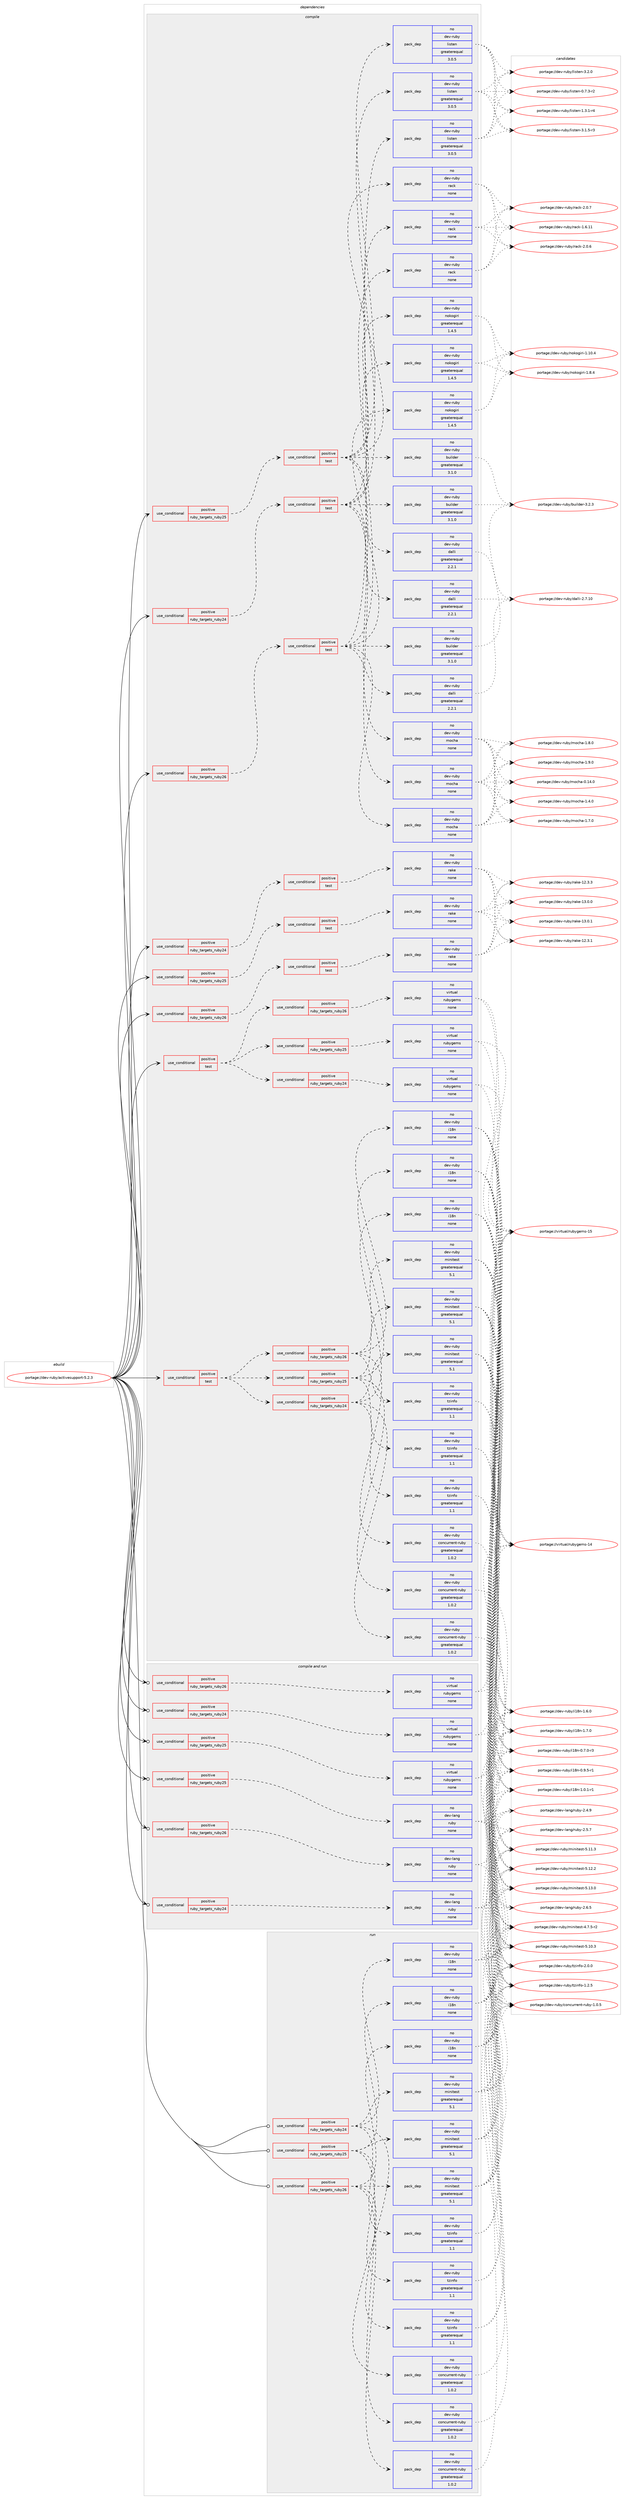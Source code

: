 digraph prolog {

# *************
# Graph options
# *************

newrank=true;
concentrate=true;
compound=true;
graph [rankdir=LR,fontname=Helvetica,fontsize=10,ranksep=1.5];#, ranksep=2.5, nodesep=0.2];
edge  [arrowhead=vee];
node  [fontname=Helvetica,fontsize=10];

# **********
# The ebuild
# **********

subgraph cluster_leftcol {
color=gray;
rank=same;
label=<<i>ebuild</i>>;
id [label="portage://dev-ruby/activesupport-5.2.3", color=red, width=4, href="../dev-ruby/activesupport-5.2.3.svg"];
}

# ****************
# The dependencies
# ****************

subgraph cluster_midcol {
color=gray;
label=<<i>dependencies</i>>;
subgraph cluster_compile {
fillcolor="#eeeeee";
style=filled;
label=<<i>compile</i>>;
subgraph cond46735 {
dependency210602 [label=<<TABLE BORDER="0" CELLBORDER="1" CELLSPACING="0" CELLPADDING="4"><TR><TD ROWSPAN="3" CELLPADDING="10">use_conditional</TD></TR><TR><TD>positive</TD></TR><TR><TD>ruby_targets_ruby24</TD></TR></TABLE>>, shape=none, color=red];
subgraph cond46736 {
dependency210603 [label=<<TABLE BORDER="0" CELLBORDER="1" CELLSPACING="0" CELLPADDING="4"><TR><TD ROWSPAN="3" CELLPADDING="10">use_conditional</TD></TR><TR><TD>positive</TD></TR><TR><TD>test</TD></TR></TABLE>>, shape=none, color=red];
subgraph pack160413 {
dependency210604 [label=<<TABLE BORDER="0" CELLBORDER="1" CELLSPACING="0" CELLPADDING="4" WIDTH="220"><TR><TD ROWSPAN="6" CELLPADDING="30">pack_dep</TD></TR><TR><TD WIDTH="110">no</TD></TR><TR><TD>dev-ruby</TD></TR><TR><TD>dalli</TD></TR><TR><TD>greaterequal</TD></TR><TR><TD>2.2.1</TD></TR></TABLE>>, shape=none, color=blue];
}
dependency210603:e -> dependency210604:w [weight=20,style="dashed",arrowhead="vee"];
subgraph pack160414 {
dependency210605 [label=<<TABLE BORDER="0" CELLBORDER="1" CELLSPACING="0" CELLPADDING="4" WIDTH="220"><TR><TD ROWSPAN="6" CELLPADDING="30">pack_dep</TD></TR><TR><TD WIDTH="110">no</TD></TR><TR><TD>dev-ruby</TD></TR><TR><TD>nokogiri</TD></TR><TR><TD>greaterequal</TD></TR><TR><TD>1.4.5</TD></TR></TABLE>>, shape=none, color=blue];
}
dependency210603:e -> dependency210605:w [weight=20,style="dashed",arrowhead="vee"];
subgraph pack160415 {
dependency210606 [label=<<TABLE BORDER="0" CELLBORDER="1" CELLSPACING="0" CELLPADDING="4" WIDTH="220"><TR><TD ROWSPAN="6" CELLPADDING="30">pack_dep</TD></TR><TR><TD WIDTH="110">no</TD></TR><TR><TD>dev-ruby</TD></TR><TR><TD>builder</TD></TR><TR><TD>greaterequal</TD></TR><TR><TD>3.1.0</TD></TR></TABLE>>, shape=none, color=blue];
}
dependency210603:e -> dependency210606:w [weight=20,style="dashed",arrowhead="vee"];
subgraph pack160416 {
dependency210607 [label=<<TABLE BORDER="0" CELLBORDER="1" CELLSPACING="0" CELLPADDING="4" WIDTH="220"><TR><TD ROWSPAN="6" CELLPADDING="30">pack_dep</TD></TR><TR><TD WIDTH="110">no</TD></TR><TR><TD>dev-ruby</TD></TR><TR><TD>listen</TD></TR><TR><TD>greaterequal</TD></TR><TR><TD>3.0.5</TD></TR></TABLE>>, shape=none, color=blue];
}
dependency210603:e -> dependency210607:w [weight=20,style="dashed",arrowhead="vee"];
subgraph pack160417 {
dependency210608 [label=<<TABLE BORDER="0" CELLBORDER="1" CELLSPACING="0" CELLPADDING="4" WIDTH="220"><TR><TD ROWSPAN="6" CELLPADDING="30">pack_dep</TD></TR><TR><TD WIDTH="110">no</TD></TR><TR><TD>dev-ruby</TD></TR><TR><TD>rack</TD></TR><TR><TD>none</TD></TR><TR><TD></TD></TR></TABLE>>, shape=none, color=blue];
}
dependency210603:e -> dependency210608:w [weight=20,style="dashed",arrowhead="vee"];
subgraph pack160418 {
dependency210609 [label=<<TABLE BORDER="0" CELLBORDER="1" CELLSPACING="0" CELLPADDING="4" WIDTH="220"><TR><TD ROWSPAN="6" CELLPADDING="30">pack_dep</TD></TR><TR><TD WIDTH="110">no</TD></TR><TR><TD>dev-ruby</TD></TR><TR><TD>mocha</TD></TR><TR><TD>none</TD></TR><TR><TD></TD></TR></TABLE>>, shape=none, color=blue];
}
dependency210603:e -> dependency210609:w [weight=20,style="dashed",arrowhead="vee"];
}
dependency210602:e -> dependency210603:w [weight=20,style="dashed",arrowhead="vee"];
}
id:e -> dependency210602:w [weight=20,style="solid",arrowhead="vee"];
subgraph cond46737 {
dependency210610 [label=<<TABLE BORDER="0" CELLBORDER="1" CELLSPACING="0" CELLPADDING="4"><TR><TD ROWSPAN="3" CELLPADDING="10">use_conditional</TD></TR><TR><TD>positive</TD></TR><TR><TD>ruby_targets_ruby24</TD></TR></TABLE>>, shape=none, color=red];
subgraph cond46738 {
dependency210611 [label=<<TABLE BORDER="0" CELLBORDER="1" CELLSPACING="0" CELLPADDING="4"><TR><TD ROWSPAN="3" CELLPADDING="10">use_conditional</TD></TR><TR><TD>positive</TD></TR><TR><TD>test</TD></TR></TABLE>>, shape=none, color=red];
subgraph pack160419 {
dependency210612 [label=<<TABLE BORDER="0" CELLBORDER="1" CELLSPACING="0" CELLPADDING="4" WIDTH="220"><TR><TD ROWSPAN="6" CELLPADDING="30">pack_dep</TD></TR><TR><TD WIDTH="110">no</TD></TR><TR><TD>dev-ruby</TD></TR><TR><TD>rake</TD></TR><TR><TD>none</TD></TR><TR><TD></TD></TR></TABLE>>, shape=none, color=blue];
}
dependency210611:e -> dependency210612:w [weight=20,style="dashed",arrowhead="vee"];
}
dependency210610:e -> dependency210611:w [weight=20,style="dashed",arrowhead="vee"];
}
id:e -> dependency210610:w [weight=20,style="solid",arrowhead="vee"];
subgraph cond46739 {
dependency210613 [label=<<TABLE BORDER="0" CELLBORDER="1" CELLSPACING="0" CELLPADDING="4"><TR><TD ROWSPAN="3" CELLPADDING="10">use_conditional</TD></TR><TR><TD>positive</TD></TR><TR><TD>ruby_targets_ruby25</TD></TR></TABLE>>, shape=none, color=red];
subgraph cond46740 {
dependency210614 [label=<<TABLE BORDER="0" CELLBORDER="1" CELLSPACING="0" CELLPADDING="4"><TR><TD ROWSPAN="3" CELLPADDING="10">use_conditional</TD></TR><TR><TD>positive</TD></TR><TR><TD>test</TD></TR></TABLE>>, shape=none, color=red];
subgraph pack160420 {
dependency210615 [label=<<TABLE BORDER="0" CELLBORDER="1" CELLSPACING="0" CELLPADDING="4" WIDTH="220"><TR><TD ROWSPAN="6" CELLPADDING="30">pack_dep</TD></TR><TR><TD WIDTH="110">no</TD></TR><TR><TD>dev-ruby</TD></TR><TR><TD>dalli</TD></TR><TR><TD>greaterequal</TD></TR><TR><TD>2.2.1</TD></TR></TABLE>>, shape=none, color=blue];
}
dependency210614:e -> dependency210615:w [weight=20,style="dashed",arrowhead="vee"];
subgraph pack160421 {
dependency210616 [label=<<TABLE BORDER="0" CELLBORDER="1" CELLSPACING="0" CELLPADDING="4" WIDTH="220"><TR><TD ROWSPAN="6" CELLPADDING="30">pack_dep</TD></TR><TR><TD WIDTH="110">no</TD></TR><TR><TD>dev-ruby</TD></TR><TR><TD>nokogiri</TD></TR><TR><TD>greaterequal</TD></TR><TR><TD>1.4.5</TD></TR></TABLE>>, shape=none, color=blue];
}
dependency210614:e -> dependency210616:w [weight=20,style="dashed",arrowhead="vee"];
subgraph pack160422 {
dependency210617 [label=<<TABLE BORDER="0" CELLBORDER="1" CELLSPACING="0" CELLPADDING="4" WIDTH="220"><TR><TD ROWSPAN="6" CELLPADDING="30">pack_dep</TD></TR><TR><TD WIDTH="110">no</TD></TR><TR><TD>dev-ruby</TD></TR><TR><TD>builder</TD></TR><TR><TD>greaterequal</TD></TR><TR><TD>3.1.0</TD></TR></TABLE>>, shape=none, color=blue];
}
dependency210614:e -> dependency210617:w [weight=20,style="dashed",arrowhead="vee"];
subgraph pack160423 {
dependency210618 [label=<<TABLE BORDER="0" CELLBORDER="1" CELLSPACING="0" CELLPADDING="4" WIDTH="220"><TR><TD ROWSPAN="6" CELLPADDING="30">pack_dep</TD></TR><TR><TD WIDTH="110">no</TD></TR><TR><TD>dev-ruby</TD></TR><TR><TD>listen</TD></TR><TR><TD>greaterequal</TD></TR><TR><TD>3.0.5</TD></TR></TABLE>>, shape=none, color=blue];
}
dependency210614:e -> dependency210618:w [weight=20,style="dashed",arrowhead="vee"];
subgraph pack160424 {
dependency210619 [label=<<TABLE BORDER="0" CELLBORDER="1" CELLSPACING="0" CELLPADDING="4" WIDTH="220"><TR><TD ROWSPAN="6" CELLPADDING="30">pack_dep</TD></TR><TR><TD WIDTH="110">no</TD></TR><TR><TD>dev-ruby</TD></TR><TR><TD>rack</TD></TR><TR><TD>none</TD></TR><TR><TD></TD></TR></TABLE>>, shape=none, color=blue];
}
dependency210614:e -> dependency210619:w [weight=20,style="dashed",arrowhead="vee"];
subgraph pack160425 {
dependency210620 [label=<<TABLE BORDER="0" CELLBORDER="1" CELLSPACING="0" CELLPADDING="4" WIDTH="220"><TR><TD ROWSPAN="6" CELLPADDING="30">pack_dep</TD></TR><TR><TD WIDTH="110">no</TD></TR><TR><TD>dev-ruby</TD></TR><TR><TD>mocha</TD></TR><TR><TD>none</TD></TR><TR><TD></TD></TR></TABLE>>, shape=none, color=blue];
}
dependency210614:e -> dependency210620:w [weight=20,style="dashed",arrowhead="vee"];
}
dependency210613:e -> dependency210614:w [weight=20,style="dashed",arrowhead="vee"];
}
id:e -> dependency210613:w [weight=20,style="solid",arrowhead="vee"];
subgraph cond46741 {
dependency210621 [label=<<TABLE BORDER="0" CELLBORDER="1" CELLSPACING="0" CELLPADDING="4"><TR><TD ROWSPAN="3" CELLPADDING="10">use_conditional</TD></TR><TR><TD>positive</TD></TR><TR><TD>ruby_targets_ruby25</TD></TR></TABLE>>, shape=none, color=red];
subgraph cond46742 {
dependency210622 [label=<<TABLE BORDER="0" CELLBORDER="1" CELLSPACING="0" CELLPADDING="4"><TR><TD ROWSPAN="3" CELLPADDING="10">use_conditional</TD></TR><TR><TD>positive</TD></TR><TR><TD>test</TD></TR></TABLE>>, shape=none, color=red];
subgraph pack160426 {
dependency210623 [label=<<TABLE BORDER="0" CELLBORDER="1" CELLSPACING="0" CELLPADDING="4" WIDTH="220"><TR><TD ROWSPAN="6" CELLPADDING="30">pack_dep</TD></TR><TR><TD WIDTH="110">no</TD></TR><TR><TD>dev-ruby</TD></TR><TR><TD>rake</TD></TR><TR><TD>none</TD></TR><TR><TD></TD></TR></TABLE>>, shape=none, color=blue];
}
dependency210622:e -> dependency210623:w [weight=20,style="dashed",arrowhead="vee"];
}
dependency210621:e -> dependency210622:w [weight=20,style="dashed",arrowhead="vee"];
}
id:e -> dependency210621:w [weight=20,style="solid",arrowhead="vee"];
subgraph cond46743 {
dependency210624 [label=<<TABLE BORDER="0" CELLBORDER="1" CELLSPACING="0" CELLPADDING="4"><TR><TD ROWSPAN="3" CELLPADDING="10">use_conditional</TD></TR><TR><TD>positive</TD></TR><TR><TD>ruby_targets_ruby26</TD></TR></TABLE>>, shape=none, color=red];
subgraph cond46744 {
dependency210625 [label=<<TABLE BORDER="0" CELLBORDER="1" CELLSPACING="0" CELLPADDING="4"><TR><TD ROWSPAN="3" CELLPADDING="10">use_conditional</TD></TR><TR><TD>positive</TD></TR><TR><TD>test</TD></TR></TABLE>>, shape=none, color=red];
subgraph pack160427 {
dependency210626 [label=<<TABLE BORDER="0" CELLBORDER="1" CELLSPACING="0" CELLPADDING="4" WIDTH="220"><TR><TD ROWSPAN="6" CELLPADDING="30">pack_dep</TD></TR><TR><TD WIDTH="110">no</TD></TR><TR><TD>dev-ruby</TD></TR><TR><TD>dalli</TD></TR><TR><TD>greaterequal</TD></TR><TR><TD>2.2.1</TD></TR></TABLE>>, shape=none, color=blue];
}
dependency210625:e -> dependency210626:w [weight=20,style="dashed",arrowhead="vee"];
subgraph pack160428 {
dependency210627 [label=<<TABLE BORDER="0" CELLBORDER="1" CELLSPACING="0" CELLPADDING="4" WIDTH="220"><TR><TD ROWSPAN="6" CELLPADDING="30">pack_dep</TD></TR><TR><TD WIDTH="110">no</TD></TR><TR><TD>dev-ruby</TD></TR><TR><TD>nokogiri</TD></TR><TR><TD>greaterequal</TD></TR><TR><TD>1.4.5</TD></TR></TABLE>>, shape=none, color=blue];
}
dependency210625:e -> dependency210627:w [weight=20,style="dashed",arrowhead="vee"];
subgraph pack160429 {
dependency210628 [label=<<TABLE BORDER="0" CELLBORDER="1" CELLSPACING="0" CELLPADDING="4" WIDTH="220"><TR><TD ROWSPAN="6" CELLPADDING="30">pack_dep</TD></TR><TR><TD WIDTH="110">no</TD></TR><TR><TD>dev-ruby</TD></TR><TR><TD>builder</TD></TR><TR><TD>greaterequal</TD></TR><TR><TD>3.1.0</TD></TR></TABLE>>, shape=none, color=blue];
}
dependency210625:e -> dependency210628:w [weight=20,style="dashed",arrowhead="vee"];
subgraph pack160430 {
dependency210629 [label=<<TABLE BORDER="0" CELLBORDER="1" CELLSPACING="0" CELLPADDING="4" WIDTH="220"><TR><TD ROWSPAN="6" CELLPADDING="30">pack_dep</TD></TR><TR><TD WIDTH="110">no</TD></TR><TR><TD>dev-ruby</TD></TR><TR><TD>listen</TD></TR><TR><TD>greaterequal</TD></TR><TR><TD>3.0.5</TD></TR></TABLE>>, shape=none, color=blue];
}
dependency210625:e -> dependency210629:w [weight=20,style="dashed",arrowhead="vee"];
subgraph pack160431 {
dependency210630 [label=<<TABLE BORDER="0" CELLBORDER="1" CELLSPACING="0" CELLPADDING="4" WIDTH="220"><TR><TD ROWSPAN="6" CELLPADDING="30">pack_dep</TD></TR><TR><TD WIDTH="110">no</TD></TR><TR><TD>dev-ruby</TD></TR><TR><TD>rack</TD></TR><TR><TD>none</TD></TR><TR><TD></TD></TR></TABLE>>, shape=none, color=blue];
}
dependency210625:e -> dependency210630:w [weight=20,style="dashed",arrowhead="vee"];
subgraph pack160432 {
dependency210631 [label=<<TABLE BORDER="0" CELLBORDER="1" CELLSPACING="0" CELLPADDING="4" WIDTH="220"><TR><TD ROWSPAN="6" CELLPADDING="30">pack_dep</TD></TR><TR><TD WIDTH="110">no</TD></TR><TR><TD>dev-ruby</TD></TR><TR><TD>mocha</TD></TR><TR><TD>none</TD></TR><TR><TD></TD></TR></TABLE>>, shape=none, color=blue];
}
dependency210625:e -> dependency210631:w [weight=20,style="dashed",arrowhead="vee"];
}
dependency210624:e -> dependency210625:w [weight=20,style="dashed",arrowhead="vee"];
}
id:e -> dependency210624:w [weight=20,style="solid",arrowhead="vee"];
subgraph cond46745 {
dependency210632 [label=<<TABLE BORDER="0" CELLBORDER="1" CELLSPACING="0" CELLPADDING="4"><TR><TD ROWSPAN="3" CELLPADDING="10">use_conditional</TD></TR><TR><TD>positive</TD></TR><TR><TD>ruby_targets_ruby26</TD></TR></TABLE>>, shape=none, color=red];
subgraph cond46746 {
dependency210633 [label=<<TABLE BORDER="0" CELLBORDER="1" CELLSPACING="0" CELLPADDING="4"><TR><TD ROWSPAN="3" CELLPADDING="10">use_conditional</TD></TR><TR><TD>positive</TD></TR><TR><TD>test</TD></TR></TABLE>>, shape=none, color=red];
subgraph pack160433 {
dependency210634 [label=<<TABLE BORDER="0" CELLBORDER="1" CELLSPACING="0" CELLPADDING="4" WIDTH="220"><TR><TD ROWSPAN="6" CELLPADDING="30">pack_dep</TD></TR><TR><TD WIDTH="110">no</TD></TR><TR><TD>dev-ruby</TD></TR><TR><TD>rake</TD></TR><TR><TD>none</TD></TR><TR><TD></TD></TR></TABLE>>, shape=none, color=blue];
}
dependency210633:e -> dependency210634:w [weight=20,style="dashed",arrowhead="vee"];
}
dependency210632:e -> dependency210633:w [weight=20,style="dashed",arrowhead="vee"];
}
id:e -> dependency210632:w [weight=20,style="solid",arrowhead="vee"];
subgraph cond46747 {
dependency210635 [label=<<TABLE BORDER="0" CELLBORDER="1" CELLSPACING="0" CELLPADDING="4"><TR><TD ROWSPAN="3" CELLPADDING="10">use_conditional</TD></TR><TR><TD>positive</TD></TR><TR><TD>test</TD></TR></TABLE>>, shape=none, color=red];
subgraph cond46748 {
dependency210636 [label=<<TABLE BORDER="0" CELLBORDER="1" CELLSPACING="0" CELLPADDING="4"><TR><TD ROWSPAN="3" CELLPADDING="10">use_conditional</TD></TR><TR><TD>positive</TD></TR><TR><TD>ruby_targets_ruby24</TD></TR></TABLE>>, shape=none, color=red];
subgraph pack160434 {
dependency210637 [label=<<TABLE BORDER="0" CELLBORDER="1" CELLSPACING="0" CELLPADDING="4" WIDTH="220"><TR><TD ROWSPAN="6" CELLPADDING="30">pack_dep</TD></TR><TR><TD WIDTH="110">no</TD></TR><TR><TD>dev-ruby</TD></TR><TR><TD>concurrent-ruby</TD></TR><TR><TD>greaterequal</TD></TR><TR><TD>1.0.2</TD></TR></TABLE>>, shape=none, color=blue];
}
dependency210636:e -> dependency210637:w [weight=20,style="dashed",arrowhead="vee"];
subgraph pack160435 {
dependency210638 [label=<<TABLE BORDER="0" CELLBORDER="1" CELLSPACING="0" CELLPADDING="4" WIDTH="220"><TR><TD ROWSPAN="6" CELLPADDING="30">pack_dep</TD></TR><TR><TD WIDTH="110">no</TD></TR><TR><TD>dev-ruby</TD></TR><TR><TD>i18n</TD></TR><TR><TD>none</TD></TR><TR><TD></TD></TR></TABLE>>, shape=none, color=blue];
}
dependency210636:e -> dependency210638:w [weight=20,style="dashed",arrowhead="vee"];
subgraph pack160436 {
dependency210639 [label=<<TABLE BORDER="0" CELLBORDER="1" CELLSPACING="0" CELLPADDING="4" WIDTH="220"><TR><TD ROWSPAN="6" CELLPADDING="30">pack_dep</TD></TR><TR><TD WIDTH="110">no</TD></TR><TR><TD>dev-ruby</TD></TR><TR><TD>tzinfo</TD></TR><TR><TD>greaterequal</TD></TR><TR><TD>1.1</TD></TR></TABLE>>, shape=none, color=blue];
}
dependency210636:e -> dependency210639:w [weight=20,style="dashed",arrowhead="vee"];
subgraph pack160437 {
dependency210640 [label=<<TABLE BORDER="0" CELLBORDER="1" CELLSPACING="0" CELLPADDING="4" WIDTH="220"><TR><TD ROWSPAN="6" CELLPADDING="30">pack_dep</TD></TR><TR><TD WIDTH="110">no</TD></TR><TR><TD>dev-ruby</TD></TR><TR><TD>minitest</TD></TR><TR><TD>greaterequal</TD></TR><TR><TD>5.1</TD></TR></TABLE>>, shape=none, color=blue];
}
dependency210636:e -> dependency210640:w [weight=20,style="dashed",arrowhead="vee"];
}
dependency210635:e -> dependency210636:w [weight=20,style="dashed",arrowhead="vee"];
subgraph cond46749 {
dependency210641 [label=<<TABLE BORDER="0" CELLBORDER="1" CELLSPACING="0" CELLPADDING="4"><TR><TD ROWSPAN="3" CELLPADDING="10">use_conditional</TD></TR><TR><TD>positive</TD></TR><TR><TD>ruby_targets_ruby25</TD></TR></TABLE>>, shape=none, color=red];
subgraph pack160438 {
dependency210642 [label=<<TABLE BORDER="0" CELLBORDER="1" CELLSPACING="0" CELLPADDING="4" WIDTH="220"><TR><TD ROWSPAN="6" CELLPADDING="30">pack_dep</TD></TR><TR><TD WIDTH="110">no</TD></TR><TR><TD>dev-ruby</TD></TR><TR><TD>concurrent-ruby</TD></TR><TR><TD>greaterequal</TD></TR><TR><TD>1.0.2</TD></TR></TABLE>>, shape=none, color=blue];
}
dependency210641:e -> dependency210642:w [weight=20,style="dashed",arrowhead="vee"];
subgraph pack160439 {
dependency210643 [label=<<TABLE BORDER="0" CELLBORDER="1" CELLSPACING="0" CELLPADDING="4" WIDTH="220"><TR><TD ROWSPAN="6" CELLPADDING="30">pack_dep</TD></TR><TR><TD WIDTH="110">no</TD></TR><TR><TD>dev-ruby</TD></TR><TR><TD>i18n</TD></TR><TR><TD>none</TD></TR><TR><TD></TD></TR></TABLE>>, shape=none, color=blue];
}
dependency210641:e -> dependency210643:w [weight=20,style="dashed",arrowhead="vee"];
subgraph pack160440 {
dependency210644 [label=<<TABLE BORDER="0" CELLBORDER="1" CELLSPACING="0" CELLPADDING="4" WIDTH="220"><TR><TD ROWSPAN="6" CELLPADDING="30">pack_dep</TD></TR><TR><TD WIDTH="110">no</TD></TR><TR><TD>dev-ruby</TD></TR><TR><TD>tzinfo</TD></TR><TR><TD>greaterequal</TD></TR><TR><TD>1.1</TD></TR></TABLE>>, shape=none, color=blue];
}
dependency210641:e -> dependency210644:w [weight=20,style="dashed",arrowhead="vee"];
subgraph pack160441 {
dependency210645 [label=<<TABLE BORDER="0" CELLBORDER="1" CELLSPACING="0" CELLPADDING="4" WIDTH="220"><TR><TD ROWSPAN="6" CELLPADDING="30">pack_dep</TD></TR><TR><TD WIDTH="110">no</TD></TR><TR><TD>dev-ruby</TD></TR><TR><TD>minitest</TD></TR><TR><TD>greaterequal</TD></TR><TR><TD>5.1</TD></TR></TABLE>>, shape=none, color=blue];
}
dependency210641:e -> dependency210645:w [weight=20,style="dashed",arrowhead="vee"];
}
dependency210635:e -> dependency210641:w [weight=20,style="dashed",arrowhead="vee"];
subgraph cond46750 {
dependency210646 [label=<<TABLE BORDER="0" CELLBORDER="1" CELLSPACING="0" CELLPADDING="4"><TR><TD ROWSPAN="3" CELLPADDING="10">use_conditional</TD></TR><TR><TD>positive</TD></TR><TR><TD>ruby_targets_ruby26</TD></TR></TABLE>>, shape=none, color=red];
subgraph pack160442 {
dependency210647 [label=<<TABLE BORDER="0" CELLBORDER="1" CELLSPACING="0" CELLPADDING="4" WIDTH="220"><TR><TD ROWSPAN="6" CELLPADDING="30">pack_dep</TD></TR><TR><TD WIDTH="110">no</TD></TR><TR><TD>dev-ruby</TD></TR><TR><TD>concurrent-ruby</TD></TR><TR><TD>greaterequal</TD></TR><TR><TD>1.0.2</TD></TR></TABLE>>, shape=none, color=blue];
}
dependency210646:e -> dependency210647:w [weight=20,style="dashed",arrowhead="vee"];
subgraph pack160443 {
dependency210648 [label=<<TABLE BORDER="0" CELLBORDER="1" CELLSPACING="0" CELLPADDING="4" WIDTH="220"><TR><TD ROWSPAN="6" CELLPADDING="30">pack_dep</TD></TR><TR><TD WIDTH="110">no</TD></TR><TR><TD>dev-ruby</TD></TR><TR><TD>i18n</TD></TR><TR><TD>none</TD></TR><TR><TD></TD></TR></TABLE>>, shape=none, color=blue];
}
dependency210646:e -> dependency210648:w [weight=20,style="dashed",arrowhead="vee"];
subgraph pack160444 {
dependency210649 [label=<<TABLE BORDER="0" CELLBORDER="1" CELLSPACING="0" CELLPADDING="4" WIDTH="220"><TR><TD ROWSPAN="6" CELLPADDING="30">pack_dep</TD></TR><TR><TD WIDTH="110">no</TD></TR><TR><TD>dev-ruby</TD></TR><TR><TD>tzinfo</TD></TR><TR><TD>greaterequal</TD></TR><TR><TD>1.1</TD></TR></TABLE>>, shape=none, color=blue];
}
dependency210646:e -> dependency210649:w [weight=20,style="dashed",arrowhead="vee"];
subgraph pack160445 {
dependency210650 [label=<<TABLE BORDER="0" CELLBORDER="1" CELLSPACING="0" CELLPADDING="4" WIDTH="220"><TR><TD ROWSPAN="6" CELLPADDING="30">pack_dep</TD></TR><TR><TD WIDTH="110">no</TD></TR><TR><TD>dev-ruby</TD></TR><TR><TD>minitest</TD></TR><TR><TD>greaterequal</TD></TR><TR><TD>5.1</TD></TR></TABLE>>, shape=none, color=blue];
}
dependency210646:e -> dependency210650:w [weight=20,style="dashed",arrowhead="vee"];
}
dependency210635:e -> dependency210646:w [weight=20,style="dashed",arrowhead="vee"];
}
id:e -> dependency210635:w [weight=20,style="solid",arrowhead="vee"];
subgraph cond46751 {
dependency210651 [label=<<TABLE BORDER="0" CELLBORDER="1" CELLSPACING="0" CELLPADDING="4"><TR><TD ROWSPAN="3" CELLPADDING="10">use_conditional</TD></TR><TR><TD>positive</TD></TR><TR><TD>test</TD></TR></TABLE>>, shape=none, color=red];
subgraph cond46752 {
dependency210652 [label=<<TABLE BORDER="0" CELLBORDER="1" CELLSPACING="0" CELLPADDING="4"><TR><TD ROWSPAN="3" CELLPADDING="10">use_conditional</TD></TR><TR><TD>positive</TD></TR><TR><TD>ruby_targets_ruby24</TD></TR></TABLE>>, shape=none, color=red];
subgraph pack160446 {
dependency210653 [label=<<TABLE BORDER="0" CELLBORDER="1" CELLSPACING="0" CELLPADDING="4" WIDTH="220"><TR><TD ROWSPAN="6" CELLPADDING="30">pack_dep</TD></TR><TR><TD WIDTH="110">no</TD></TR><TR><TD>virtual</TD></TR><TR><TD>rubygems</TD></TR><TR><TD>none</TD></TR><TR><TD></TD></TR></TABLE>>, shape=none, color=blue];
}
dependency210652:e -> dependency210653:w [weight=20,style="dashed",arrowhead="vee"];
}
dependency210651:e -> dependency210652:w [weight=20,style="dashed",arrowhead="vee"];
subgraph cond46753 {
dependency210654 [label=<<TABLE BORDER="0" CELLBORDER="1" CELLSPACING="0" CELLPADDING="4"><TR><TD ROWSPAN="3" CELLPADDING="10">use_conditional</TD></TR><TR><TD>positive</TD></TR><TR><TD>ruby_targets_ruby25</TD></TR></TABLE>>, shape=none, color=red];
subgraph pack160447 {
dependency210655 [label=<<TABLE BORDER="0" CELLBORDER="1" CELLSPACING="0" CELLPADDING="4" WIDTH="220"><TR><TD ROWSPAN="6" CELLPADDING="30">pack_dep</TD></TR><TR><TD WIDTH="110">no</TD></TR><TR><TD>virtual</TD></TR><TR><TD>rubygems</TD></TR><TR><TD>none</TD></TR><TR><TD></TD></TR></TABLE>>, shape=none, color=blue];
}
dependency210654:e -> dependency210655:w [weight=20,style="dashed",arrowhead="vee"];
}
dependency210651:e -> dependency210654:w [weight=20,style="dashed",arrowhead="vee"];
subgraph cond46754 {
dependency210656 [label=<<TABLE BORDER="0" CELLBORDER="1" CELLSPACING="0" CELLPADDING="4"><TR><TD ROWSPAN="3" CELLPADDING="10">use_conditional</TD></TR><TR><TD>positive</TD></TR><TR><TD>ruby_targets_ruby26</TD></TR></TABLE>>, shape=none, color=red];
subgraph pack160448 {
dependency210657 [label=<<TABLE BORDER="0" CELLBORDER="1" CELLSPACING="0" CELLPADDING="4" WIDTH="220"><TR><TD ROWSPAN="6" CELLPADDING="30">pack_dep</TD></TR><TR><TD WIDTH="110">no</TD></TR><TR><TD>virtual</TD></TR><TR><TD>rubygems</TD></TR><TR><TD>none</TD></TR><TR><TD></TD></TR></TABLE>>, shape=none, color=blue];
}
dependency210656:e -> dependency210657:w [weight=20,style="dashed",arrowhead="vee"];
}
dependency210651:e -> dependency210656:w [weight=20,style="dashed",arrowhead="vee"];
}
id:e -> dependency210651:w [weight=20,style="solid",arrowhead="vee"];
}
subgraph cluster_compileandrun {
fillcolor="#eeeeee";
style=filled;
label=<<i>compile and run</i>>;
subgraph cond46755 {
dependency210658 [label=<<TABLE BORDER="0" CELLBORDER="1" CELLSPACING="0" CELLPADDING="4"><TR><TD ROWSPAN="3" CELLPADDING="10">use_conditional</TD></TR><TR><TD>positive</TD></TR><TR><TD>ruby_targets_ruby24</TD></TR></TABLE>>, shape=none, color=red];
subgraph pack160449 {
dependency210659 [label=<<TABLE BORDER="0" CELLBORDER="1" CELLSPACING="0" CELLPADDING="4" WIDTH="220"><TR><TD ROWSPAN="6" CELLPADDING="30">pack_dep</TD></TR><TR><TD WIDTH="110">no</TD></TR><TR><TD>dev-lang</TD></TR><TR><TD>ruby</TD></TR><TR><TD>none</TD></TR><TR><TD></TD></TR></TABLE>>, shape=none, color=blue];
}
dependency210658:e -> dependency210659:w [weight=20,style="dashed",arrowhead="vee"];
}
id:e -> dependency210658:w [weight=20,style="solid",arrowhead="odotvee"];
subgraph cond46756 {
dependency210660 [label=<<TABLE BORDER="0" CELLBORDER="1" CELLSPACING="0" CELLPADDING="4"><TR><TD ROWSPAN="3" CELLPADDING="10">use_conditional</TD></TR><TR><TD>positive</TD></TR><TR><TD>ruby_targets_ruby24</TD></TR></TABLE>>, shape=none, color=red];
subgraph pack160450 {
dependency210661 [label=<<TABLE BORDER="0" CELLBORDER="1" CELLSPACING="0" CELLPADDING="4" WIDTH="220"><TR><TD ROWSPAN="6" CELLPADDING="30">pack_dep</TD></TR><TR><TD WIDTH="110">no</TD></TR><TR><TD>virtual</TD></TR><TR><TD>rubygems</TD></TR><TR><TD>none</TD></TR><TR><TD></TD></TR></TABLE>>, shape=none, color=blue];
}
dependency210660:e -> dependency210661:w [weight=20,style="dashed",arrowhead="vee"];
}
id:e -> dependency210660:w [weight=20,style="solid",arrowhead="odotvee"];
subgraph cond46757 {
dependency210662 [label=<<TABLE BORDER="0" CELLBORDER="1" CELLSPACING="0" CELLPADDING="4"><TR><TD ROWSPAN="3" CELLPADDING="10">use_conditional</TD></TR><TR><TD>positive</TD></TR><TR><TD>ruby_targets_ruby25</TD></TR></TABLE>>, shape=none, color=red];
subgraph pack160451 {
dependency210663 [label=<<TABLE BORDER="0" CELLBORDER="1" CELLSPACING="0" CELLPADDING="4" WIDTH="220"><TR><TD ROWSPAN="6" CELLPADDING="30">pack_dep</TD></TR><TR><TD WIDTH="110">no</TD></TR><TR><TD>dev-lang</TD></TR><TR><TD>ruby</TD></TR><TR><TD>none</TD></TR><TR><TD></TD></TR></TABLE>>, shape=none, color=blue];
}
dependency210662:e -> dependency210663:w [weight=20,style="dashed",arrowhead="vee"];
}
id:e -> dependency210662:w [weight=20,style="solid",arrowhead="odotvee"];
subgraph cond46758 {
dependency210664 [label=<<TABLE BORDER="0" CELLBORDER="1" CELLSPACING="0" CELLPADDING="4"><TR><TD ROWSPAN="3" CELLPADDING="10">use_conditional</TD></TR><TR><TD>positive</TD></TR><TR><TD>ruby_targets_ruby25</TD></TR></TABLE>>, shape=none, color=red];
subgraph pack160452 {
dependency210665 [label=<<TABLE BORDER="0" CELLBORDER="1" CELLSPACING="0" CELLPADDING="4" WIDTH="220"><TR><TD ROWSPAN="6" CELLPADDING="30">pack_dep</TD></TR><TR><TD WIDTH="110">no</TD></TR><TR><TD>virtual</TD></TR><TR><TD>rubygems</TD></TR><TR><TD>none</TD></TR><TR><TD></TD></TR></TABLE>>, shape=none, color=blue];
}
dependency210664:e -> dependency210665:w [weight=20,style="dashed",arrowhead="vee"];
}
id:e -> dependency210664:w [weight=20,style="solid",arrowhead="odotvee"];
subgraph cond46759 {
dependency210666 [label=<<TABLE BORDER="0" CELLBORDER="1" CELLSPACING="0" CELLPADDING="4"><TR><TD ROWSPAN="3" CELLPADDING="10">use_conditional</TD></TR><TR><TD>positive</TD></TR><TR><TD>ruby_targets_ruby26</TD></TR></TABLE>>, shape=none, color=red];
subgraph pack160453 {
dependency210667 [label=<<TABLE BORDER="0" CELLBORDER="1" CELLSPACING="0" CELLPADDING="4" WIDTH="220"><TR><TD ROWSPAN="6" CELLPADDING="30">pack_dep</TD></TR><TR><TD WIDTH="110">no</TD></TR><TR><TD>dev-lang</TD></TR><TR><TD>ruby</TD></TR><TR><TD>none</TD></TR><TR><TD></TD></TR></TABLE>>, shape=none, color=blue];
}
dependency210666:e -> dependency210667:w [weight=20,style="dashed",arrowhead="vee"];
}
id:e -> dependency210666:w [weight=20,style="solid",arrowhead="odotvee"];
subgraph cond46760 {
dependency210668 [label=<<TABLE BORDER="0" CELLBORDER="1" CELLSPACING="0" CELLPADDING="4"><TR><TD ROWSPAN="3" CELLPADDING="10">use_conditional</TD></TR><TR><TD>positive</TD></TR><TR><TD>ruby_targets_ruby26</TD></TR></TABLE>>, shape=none, color=red];
subgraph pack160454 {
dependency210669 [label=<<TABLE BORDER="0" CELLBORDER="1" CELLSPACING="0" CELLPADDING="4" WIDTH="220"><TR><TD ROWSPAN="6" CELLPADDING="30">pack_dep</TD></TR><TR><TD WIDTH="110">no</TD></TR><TR><TD>virtual</TD></TR><TR><TD>rubygems</TD></TR><TR><TD>none</TD></TR><TR><TD></TD></TR></TABLE>>, shape=none, color=blue];
}
dependency210668:e -> dependency210669:w [weight=20,style="dashed",arrowhead="vee"];
}
id:e -> dependency210668:w [weight=20,style="solid",arrowhead="odotvee"];
}
subgraph cluster_run {
fillcolor="#eeeeee";
style=filled;
label=<<i>run</i>>;
subgraph cond46761 {
dependency210670 [label=<<TABLE BORDER="0" CELLBORDER="1" CELLSPACING="0" CELLPADDING="4"><TR><TD ROWSPAN="3" CELLPADDING="10">use_conditional</TD></TR><TR><TD>positive</TD></TR><TR><TD>ruby_targets_ruby24</TD></TR></TABLE>>, shape=none, color=red];
subgraph pack160455 {
dependency210671 [label=<<TABLE BORDER="0" CELLBORDER="1" CELLSPACING="0" CELLPADDING="4" WIDTH="220"><TR><TD ROWSPAN="6" CELLPADDING="30">pack_dep</TD></TR><TR><TD WIDTH="110">no</TD></TR><TR><TD>dev-ruby</TD></TR><TR><TD>concurrent-ruby</TD></TR><TR><TD>greaterequal</TD></TR><TR><TD>1.0.2</TD></TR></TABLE>>, shape=none, color=blue];
}
dependency210670:e -> dependency210671:w [weight=20,style="dashed",arrowhead="vee"];
subgraph pack160456 {
dependency210672 [label=<<TABLE BORDER="0" CELLBORDER="1" CELLSPACING="0" CELLPADDING="4" WIDTH="220"><TR><TD ROWSPAN="6" CELLPADDING="30">pack_dep</TD></TR><TR><TD WIDTH="110">no</TD></TR><TR><TD>dev-ruby</TD></TR><TR><TD>i18n</TD></TR><TR><TD>none</TD></TR><TR><TD></TD></TR></TABLE>>, shape=none, color=blue];
}
dependency210670:e -> dependency210672:w [weight=20,style="dashed",arrowhead="vee"];
subgraph pack160457 {
dependency210673 [label=<<TABLE BORDER="0" CELLBORDER="1" CELLSPACING="0" CELLPADDING="4" WIDTH="220"><TR><TD ROWSPAN="6" CELLPADDING="30">pack_dep</TD></TR><TR><TD WIDTH="110">no</TD></TR><TR><TD>dev-ruby</TD></TR><TR><TD>tzinfo</TD></TR><TR><TD>greaterequal</TD></TR><TR><TD>1.1</TD></TR></TABLE>>, shape=none, color=blue];
}
dependency210670:e -> dependency210673:w [weight=20,style="dashed",arrowhead="vee"];
subgraph pack160458 {
dependency210674 [label=<<TABLE BORDER="0" CELLBORDER="1" CELLSPACING="0" CELLPADDING="4" WIDTH="220"><TR><TD ROWSPAN="6" CELLPADDING="30">pack_dep</TD></TR><TR><TD WIDTH="110">no</TD></TR><TR><TD>dev-ruby</TD></TR><TR><TD>minitest</TD></TR><TR><TD>greaterequal</TD></TR><TR><TD>5.1</TD></TR></TABLE>>, shape=none, color=blue];
}
dependency210670:e -> dependency210674:w [weight=20,style="dashed",arrowhead="vee"];
}
id:e -> dependency210670:w [weight=20,style="solid",arrowhead="odot"];
subgraph cond46762 {
dependency210675 [label=<<TABLE BORDER="0" CELLBORDER="1" CELLSPACING="0" CELLPADDING="4"><TR><TD ROWSPAN="3" CELLPADDING="10">use_conditional</TD></TR><TR><TD>positive</TD></TR><TR><TD>ruby_targets_ruby25</TD></TR></TABLE>>, shape=none, color=red];
subgraph pack160459 {
dependency210676 [label=<<TABLE BORDER="0" CELLBORDER="1" CELLSPACING="0" CELLPADDING="4" WIDTH="220"><TR><TD ROWSPAN="6" CELLPADDING="30">pack_dep</TD></TR><TR><TD WIDTH="110">no</TD></TR><TR><TD>dev-ruby</TD></TR><TR><TD>concurrent-ruby</TD></TR><TR><TD>greaterequal</TD></TR><TR><TD>1.0.2</TD></TR></TABLE>>, shape=none, color=blue];
}
dependency210675:e -> dependency210676:w [weight=20,style="dashed",arrowhead="vee"];
subgraph pack160460 {
dependency210677 [label=<<TABLE BORDER="0" CELLBORDER="1" CELLSPACING="0" CELLPADDING="4" WIDTH="220"><TR><TD ROWSPAN="6" CELLPADDING="30">pack_dep</TD></TR><TR><TD WIDTH="110">no</TD></TR><TR><TD>dev-ruby</TD></TR><TR><TD>i18n</TD></TR><TR><TD>none</TD></TR><TR><TD></TD></TR></TABLE>>, shape=none, color=blue];
}
dependency210675:e -> dependency210677:w [weight=20,style="dashed",arrowhead="vee"];
subgraph pack160461 {
dependency210678 [label=<<TABLE BORDER="0" CELLBORDER="1" CELLSPACING="0" CELLPADDING="4" WIDTH="220"><TR><TD ROWSPAN="6" CELLPADDING="30">pack_dep</TD></TR><TR><TD WIDTH="110">no</TD></TR><TR><TD>dev-ruby</TD></TR><TR><TD>tzinfo</TD></TR><TR><TD>greaterequal</TD></TR><TR><TD>1.1</TD></TR></TABLE>>, shape=none, color=blue];
}
dependency210675:e -> dependency210678:w [weight=20,style="dashed",arrowhead="vee"];
subgraph pack160462 {
dependency210679 [label=<<TABLE BORDER="0" CELLBORDER="1" CELLSPACING="0" CELLPADDING="4" WIDTH="220"><TR><TD ROWSPAN="6" CELLPADDING="30">pack_dep</TD></TR><TR><TD WIDTH="110">no</TD></TR><TR><TD>dev-ruby</TD></TR><TR><TD>minitest</TD></TR><TR><TD>greaterequal</TD></TR><TR><TD>5.1</TD></TR></TABLE>>, shape=none, color=blue];
}
dependency210675:e -> dependency210679:w [weight=20,style="dashed",arrowhead="vee"];
}
id:e -> dependency210675:w [weight=20,style="solid",arrowhead="odot"];
subgraph cond46763 {
dependency210680 [label=<<TABLE BORDER="0" CELLBORDER="1" CELLSPACING="0" CELLPADDING="4"><TR><TD ROWSPAN="3" CELLPADDING="10">use_conditional</TD></TR><TR><TD>positive</TD></TR><TR><TD>ruby_targets_ruby26</TD></TR></TABLE>>, shape=none, color=red];
subgraph pack160463 {
dependency210681 [label=<<TABLE BORDER="0" CELLBORDER="1" CELLSPACING="0" CELLPADDING="4" WIDTH="220"><TR><TD ROWSPAN="6" CELLPADDING="30">pack_dep</TD></TR><TR><TD WIDTH="110">no</TD></TR><TR><TD>dev-ruby</TD></TR><TR><TD>concurrent-ruby</TD></TR><TR><TD>greaterequal</TD></TR><TR><TD>1.0.2</TD></TR></TABLE>>, shape=none, color=blue];
}
dependency210680:e -> dependency210681:w [weight=20,style="dashed",arrowhead="vee"];
subgraph pack160464 {
dependency210682 [label=<<TABLE BORDER="0" CELLBORDER="1" CELLSPACING="0" CELLPADDING="4" WIDTH="220"><TR><TD ROWSPAN="6" CELLPADDING="30">pack_dep</TD></TR><TR><TD WIDTH="110">no</TD></TR><TR><TD>dev-ruby</TD></TR><TR><TD>i18n</TD></TR><TR><TD>none</TD></TR><TR><TD></TD></TR></TABLE>>, shape=none, color=blue];
}
dependency210680:e -> dependency210682:w [weight=20,style="dashed",arrowhead="vee"];
subgraph pack160465 {
dependency210683 [label=<<TABLE BORDER="0" CELLBORDER="1" CELLSPACING="0" CELLPADDING="4" WIDTH="220"><TR><TD ROWSPAN="6" CELLPADDING="30">pack_dep</TD></TR><TR><TD WIDTH="110">no</TD></TR><TR><TD>dev-ruby</TD></TR><TR><TD>tzinfo</TD></TR><TR><TD>greaterequal</TD></TR><TR><TD>1.1</TD></TR></TABLE>>, shape=none, color=blue];
}
dependency210680:e -> dependency210683:w [weight=20,style="dashed",arrowhead="vee"];
subgraph pack160466 {
dependency210684 [label=<<TABLE BORDER="0" CELLBORDER="1" CELLSPACING="0" CELLPADDING="4" WIDTH="220"><TR><TD ROWSPAN="6" CELLPADDING="30">pack_dep</TD></TR><TR><TD WIDTH="110">no</TD></TR><TR><TD>dev-ruby</TD></TR><TR><TD>minitest</TD></TR><TR><TD>greaterequal</TD></TR><TR><TD>5.1</TD></TR></TABLE>>, shape=none, color=blue];
}
dependency210680:e -> dependency210684:w [weight=20,style="dashed",arrowhead="vee"];
}
id:e -> dependency210680:w [weight=20,style="solid",arrowhead="odot"];
}
}

# **************
# The candidates
# **************

subgraph cluster_choices {
rank=same;
color=gray;
label=<<i>candidates</i>>;

subgraph choice160413 {
color=black;
nodesep=1;
choiceportage1001011184511411798121471009710810810545504655464948 [label="portage://dev-ruby/dalli-2.7.10", color=red, width=4,href="../dev-ruby/dalli-2.7.10.svg"];
dependency210604:e -> choiceportage1001011184511411798121471009710810810545504655464948:w [style=dotted,weight="100"];
}
subgraph choice160414 {
color=black;
nodesep=1;
choiceportage10010111845114117981214711011110711110310511410545494649484652 [label="portage://dev-ruby/nokogiri-1.10.4", color=red, width=4,href="../dev-ruby/nokogiri-1.10.4.svg"];
choiceportage100101118451141179812147110111107111103105114105454946564652 [label="portage://dev-ruby/nokogiri-1.8.4", color=red, width=4,href="../dev-ruby/nokogiri-1.8.4.svg"];
dependency210605:e -> choiceportage10010111845114117981214711011110711110310511410545494649484652:w [style=dotted,weight="100"];
dependency210605:e -> choiceportage100101118451141179812147110111107111103105114105454946564652:w [style=dotted,weight="100"];
}
subgraph choice160415 {
color=black;
nodesep=1;
choiceportage10010111845114117981214798117105108100101114455146504651 [label="portage://dev-ruby/builder-3.2.3", color=red, width=4,href="../dev-ruby/builder-3.2.3.svg"];
dependency210606:e -> choiceportage10010111845114117981214798117105108100101114455146504651:w [style=dotted,weight="100"];
}
subgraph choice160416 {
color=black;
nodesep=1;
choiceportage1001011184511411798121471081051151161011104548465546514511450 [label="portage://dev-ruby/listen-0.7.3-r2", color=red, width=4,href="../dev-ruby/listen-0.7.3-r2.svg"];
choiceportage1001011184511411798121471081051151161011104549465146494511452 [label="portage://dev-ruby/listen-1.3.1-r4", color=red, width=4,href="../dev-ruby/listen-1.3.1-r4.svg"];
choiceportage1001011184511411798121471081051151161011104551464946534511451 [label="portage://dev-ruby/listen-3.1.5-r3", color=red, width=4,href="../dev-ruby/listen-3.1.5-r3.svg"];
choiceportage100101118451141179812147108105115116101110455146504648 [label="portage://dev-ruby/listen-3.2.0", color=red, width=4,href="../dev-ruby/listen-3.2.0.svg"];
dependency210607:e -> choiceportage1001011184511411798121471081051151161011104548465546514511450:w [style=dotted,weight="100"];
dependency210607:e -> choiceportage1001011184511411798121471081051151161011104549465146494511452:w [style=dotted,weight="100"];
dependency210607:e -> choiceportage1001011184511411798121471081051151161011104551464946534511451:w [style=dotted,weight="100"];
dependency210607:e -> choiceportage100101118451141179812147108105115116101110455146504648:w [style=dotted,weight="100"];
}
subgraph choice160417 {
color=black;
nodesep=1;
choiceportage100101118451141179812147114979910745494654464949 [label="portage://dev-ruby/rack-1.6.11", color=red, width=4,href="../dev-ruby/rack-1.6.11.svg"];
choiceportage1001011184511411798121471149799107455046484654 [label="portage://dev-ruby/rack-2.0.6", color=red, width=4,href="../dev-ruby/rack-2.0.6.svg"];
choiceportage1001011184511411798121471149799107455046484655 [label="portage://dev-ruby/rack-2.0.7", color=red, width=4,href="../dev-ruby/rack-2.0.7.svg"];
dependency210608:e -> choiceportage100101118451141179812147114979910745494654464949:w [style=dotted,weight="100"];
dependency210608:e -> choiceportage1001011184511411798121471149799107455046484654:w [style=dotted,weight="100"];
dependency210608:e -> choiceportage1001011184511411798121471149799107455046484655:w [style=dotted,weight="100"];
}
subgraph choice160418 {
color=black;
nodesep=1;
choiceportage100101118451141179812147109111991049745484649524648 [label="portage://dev-ruby/mocha-0.14.0", color=red, width=4,href="../dev-ruby/mocha-0.14.0.svg"];
choiceportage1001011184511411798121471091119910497454946524648 [label="portage://dev-ruby/mocha-1.4.0", color=red, width=4,href="../dev-ruby/mocha-1.4.0.svg"];
choiceportage1001011184511411798121471091119910497454946554648 [label="portage://dev-ruby/mocha-1.7.0", color=red, width=4,href="../dev-ruby/mocha-1.7.0.svg"];
choiceportage1001011184511411798121471091119910497454946564648 [label="portage://dev-ruby/mocha-1.8.0", color=red, width=4,href="../dev-ruby/mocha-1.8.0.svg"];
choiceportage1001011184511411798121471091119910497454946574648 [label="portage://dev-ruby/mocha-1.9.0", color=red, width=4,href="../dev-ruby/mocha-1.9.0.svg"];
dependency210609:e -> choiceportage100101118451141179812147109111991049745484649524648:w [style=dotted,weight="100"];
dependency210609:e -> choiceportage1001011184511411798121471091119910497454946524648:w [style=dotted,weight="100"];
dependency210609:e -> choiceportage1001011184511411798121471091119910497454946554648:w [style=dotted,weight="100"];
dependency210609:e -> choiceportage1001011184511411798121471091119910497454946564648:w [style=dotted,weight="100"];
dependency210609:e -> choiceportage1001011184511411798121471091119910497454946574648:w [style=dotted,weight="100"];
}
subgraph choice160419 {
color=black;
nodesep=1;
choiceportage1001011184511411798121471149710710145495046514649 [label="portage://dev-ruby/rake-12.3.1", color=red, width=4,href="../dev-ruby/rake-12.3.1.svg"];
choiceportage1001011184511411798121471149710710145495046514651 [label="portage://dev-ruby/rake-12.3.3", color=red, width=4,href="../dev-ruby/rake-12.3.3.svg"];
choiceportage1001011184511411798121471149710710145495146484648 [label="portage://dev-ruby/rake-13.0.0", color=red, width=4,href="../dev-ruby/rake-13.0.0.svg"];
choiceportage1001011184511411798121471149710710145495146484649 [label="portage://dev-ruby/rake-13.0.1", color=red, width=4,href="../dev-ruby/rake-13.0.1.svg"];
dependency210612:e -> choiceportage1001011184511411798121471149710710145495046514649:w [style=dotted,weight="100"];
dependency210612:e -> choiceportage1001011184511411798121471149710710145495046514651:w [style=dotted,weight="100"];
dependency210612:e -> choiceportage1001011184511411798121471149710710145495146484648:w [style=dotted,weight="100"];
dependency210612:e -> choiceportage1001011184511411798121471149710710145495146484649:w [style=dotted,weight="100"];
}
subgraph choice160420 {
color=black;
nodesep=1;
choiceportage1001011184511411798121471009710810810545504655464948 [label="portage://dev-ruby/dalli-2.7.10", color=red, width=4,href="../dev-ruby/dalli-2.7.10.svg"];
dependency210615:e -> choiceportage1001011184511411798121471009710810810545504655464948:w [style=dotted,weight="100"];
}
subgraph choice160421 {
color=black;
nodesep=1;
choiceportage10010111845114117981214711011110711110310511410545494649484652 [label="portage://dev-ruby/nokogiri-1.10.4", color=red, width=4,href="../dev-ruby/nokogiri-1.10.4.svg"];
choiceportage100101118451141179812147110111107111103105114105454946564652 [label="portage://dev-ruby/nokogiri-1.8.4", color=red, width=4,href="../dev-ruby/nokogiri-1.8.4.svg"];
dependency210616:e -> choiceportage10010111845114117981214711011110711110310511410545494649484652:w [style=dotted,weight="100"];
dependency210616:e -> choiceportage100101118451141179812147110111107111103105114105454946564652:w [style=dotted,weight="100"];
}
subgraph choice160422 {
color=black;
nodesep=1;
choiceportage10010111845114117981214798117105108100101114455146504651 [label="portage://dev-ruby/builder-3.2.3", color=red, width=4,href="../dev-ruby/builder-3.2.3.svg"];
dependency210617:e -> choiceportage10010111845114117981214798117105108100101114455146504651:w [style=dotted,weight="100"];
}
subgraph choice160423 {
color=black;
nodesep=1;
choiceportage1001011184511411798121471081051151161011104548465546514511450 [label="portage://dev-ruby/listen-0.7.3-r2", color=red, width=4,href="../dev-ruby/listen-0.7.3-r2.svg"];
choiceportage1001011184511411798121471081051151161011104549465146494511452 [label="portage://dev-ruby/listen-1.3.1-r4", color=red, width=4,href="../dev-ruby/listen-1.3.1-r4.svg"];
choiceportage1001011184511411798121471081051151161011104551464946534511451 [label="portage://dev-ruby/listen-3.1.5-r3", color=red, width=4,href="../dev-ruby/listen-3.1.5-r3.svg"];
choiceportage100101118451141179812147108105115116101110455146504648 [label="portage://dev-ruby/listen-3.2.0", color=red, width=4,href="../dev-ruby/listen-3.2.0.svg"];
dependency210618:e -> choiceportage1001011184511411798121471081051151161011104548465546514511450:w [style=dotted,weight="100"];
dependency210618:e -> choiceportage1001011184511411798121471081051151161011104549465146494511452:w [style=dotted,weight="100"];
dependency210618:e -> choiceportage1001011184511411798121471081051151161011104551464946534511451:w [style=dotted,weight="100"];
dependency210618:e -> choiceportage100101118451141179812147108105115116101110455146504648:w [style=dotted,weight="100"];
}
subgraph choice160424 {
color=black;
nodesep=1;
choiceportage100101118451141179812147114979910745494654464949 [label="portage://dev-ruby/rack-1.6.11", color=red, width=4,href="../dev-ruby/rack-1.6.11.svg"];
choiceportage1001011184511411798121471149799107455046484654 [label="portage://dev-ruby/rack-2.0.6", color=red, width=4,href="../dev-ruby/rack-2.0.6.svg"];
choiceportage1001011184511411798121471149799107455046484655 [label="portage://dev-ruby/rack-2.0.7", color=red, width=4,href="../dev-ruby/rack-2.0.7.svg"];
dependency210619:e -> choiceportage100101118451141179812147114979910745494654464949:w [style=dotted,weight="100"];
dependency210619:e -> choiceportage1001011184511411798121471149799107455046484654:w [style=dotted,weight="100"];
dependency210619:e -> choiceportage1001011184511411798121471149799107455046484655:w [style=dotted,weight="100"];
}
subgraph choice160425 {
color=black;
nodesep=1;
choiceportage100101118451141179812147109111991049745484649524648 [label="portage://dev-ruby/mocha-0.14.0", color=red, width=4,href="../dev-ruby/mocha-0.14.0.svg"];
choiceportage1001011184511411798121471091119910497454946524648 [label="portage://dev-ruby/mocha-1.4.0", color=red, width=4,href="../dev-ruby/mocha-1.4.0.svg"];
choiceportage1001011184511411798121471091119910497454946554648 [label="portage://dev-ruby/mocha-1.7.0", color=red, width=4,href="../dev-ruby/mocha-1.7.0.svg"];
choiceportage1001011184511411798121471091119910497454946564648 [label="portage://dev-ruby/mocha-1.8.0", color=red, width=4,href="../dev-ruby/mocha-1.8.0.svg"];
choiceportage1001011184511411798121471091119910497454946574648 [label="portage://dev-ruby/mocha-1.9.0", color=red, width=4,href="../dev-ruby/mocha-1.9.0.svg"];
dependency210620:e -> choiceportage100101118451141179812147109111991049745484649524648:w [style=dotted,weight="100"];
dependency210620:e -> choiceportage1001011184511411798121471091119910497454946524648:w [style=dotted,weight="100"];
dependency210620:e -> choiceportage1001011184511411798121471091119910497454946554648:w [style=dotted,weight="100"];
dependency210620:e -> choiceportage1001011184511411798121471091119910497454946564648:w [style=dotted,weight="100"];
dependency210620:e -> choiceportage1001011184511411798121471091119910497454946574648:w [style=dotted,weight="100"];
}
subgraph choice160426 {
color=black;
nodesep=1;
choiceportage1001011184511411798121471149710710145495046514649 [label="portage://dev-ruby/rake-12.3.1", color=red, width=4,href="../dev-ruby/rake-12.3.1.svg"];
choiceportage1001011184511411798121471149710710145495046514651 [label="portage://dev-ruby/rake-12.3.3", color=red, width=4,href="../dev-ruby/rake-12.3.3.svg"];
choiceportage1001011184511411798121471149710710145495146484648 [label="portage://dev-ruby/rake-13.0.0", color=red, width=4,href="../dev-ruby/rake-13.0.0.svg"];
choiceportage1001011184511411798121471149710710145495146484649 [label="portage://dev-ruby/rake-13.0.1", color=red, width=4,href="../dev-ruby/rake-13.0.1.svg"];
dependency210623:e -> choiceportage1001011184511411798121471149710710145495046514649:w [style=dotted,weight="100"];
dependency210623:e -> choiceportage1001011184511411798121471149710710145495046514651:w [style=dotted,weight="100"];
dependency210623:e -> choiceportage1001011184511411798121471149710710145495146484648:w [style=dotted,weight="100"];
dependency210623:e -> choiceportage1001011184511411798121471149710710145495146484649:w [style=dotted,weight="100"];
}
subgraph choice160427 {
color=black;
nodesep=1;
choiceportage1001011184511411798121471009710810810545504655464948 [label="portage://dev-ruby/dalli-2.7.10", color=red, width=4,href="../dev-ruby/dalli-2.7.10.svg"];
dependency210626:e -> choiceportage1001011184511411798121471009710810810545504655464948:w [style=dotted,weight="100"];
}
subgraph choice160428 {
color=black;
nodesep=1;
choiceportage10010111845114117981214711011110711110310511410545494649484652 [label="portage://dev-ruby/nokogiri-1.10.4", color=red, width=4,href="../dev-ruby/nokogiri-1.10.4.svg"];
choiceportage100101118451141179812147110111107111103105114105454946564652 [label="portage://dev-ruby/nokogiri-1.8.4", color=red, width=4,href="../dev-ruby/nokogiri-1.8.4.svg"];
dependency210627:e -> choiceportage10010111845114117981214711011110711110310511410545494649484652:w [style=dotted,weight="100"];
dependency210627:e -> choiceportage100101118451141179812147110111107111103105114105454946564652:w [style=dotted,weight="100"];
}
subgraph choice160429 {
color=black;
nodesep=1;
choiceportage10010111845114117981214798117105108100101114455146504651 [label="portage://dev-ruby/builder-3.2.3", color=red, width=4,href="../dev-ruby/builder-3.2.3.svg"];
dependency210628:e -> choiceportage10010111845114117981214798117105108100101114455146504651:w [style=dotted,weight="100"];
}
subgraph choice160430 {
color=black;
nodesep=1;
choiceportage1001011184511411798121471081051151161011104548465546514511450 [label="portage://dev-ruby/listen-0.7.3-r2", color=red, width=4,href="../dev-ruby/listen-0.7.3-r2.svg"];
choiceportage1001011184511411798121471081051151161011104549465146494511452 [label="portage://dev-ruby/listen-1.3.1-r4", color=red, width=4,href="../dev-ruby/listen-1.3.1-r4.svg"];
choiceportage1001011184511411798121471081051151161011104551464946534511451 [label="portage://dev-ruby/listen-3.1.5-r3", color=red, width=4,href="../dev-ruby/listen-3.1.5-r3.svg"];
choiceportage100101118451141179812147108105115116101110455146504648 [label="portage://dev-ruby/listen-3.2.0", color=red, width=4,href="../dev-ruby/listen-3.2.0.svg"];
dependency210629:e -> choiceportage1001011184511411798121471081051151161011104548465546514511450:w [style=dotted,weight="100"];
dependency210629:e -> choiceportage1001011184511411798121471081051151161011104549465146494511452:w [style=dotted,weight="100"];
dependency210629:e -> choiceportage1001011184511411798121471081051151161011104551464946534511451:w [style=dotted,weight="100"];
dependency210629:e -> choiceportage100101118451141179812147108105115116101110455146504648:w [style=dotted,weight="100"];
}
subgraph choice160431 {
color=black;
nodesep=1;
choiceportage100101118451141179812147114979910745494654464949 [label="portage://dev-ruby/rack-1.6.11", color=red, width=4,href="../dev-ruby/rack-1.6.11.svg"];
choiceportage1001011184511411798121471149799107455046484654 [label="portage://dev-ruby/rack-2.0.6", color=red, width=4,href="../dev-ruby/rack-2.0.6.svg"];
choiceportage1001011184511411798121471149799107455046484655 [label="portage://dev-ruby/rack-2.0.7", color=red, width=4,href="../dev-ruby/rack-2.0.7.svg"];
dependency210630:e -> choiceportage100101118451141179812147114979910745494654464949:w [style=dotted,weight="100"];
dependency210630:e -> choiceportage1001011184511411798121471149799107455046484654:w [style=dotted,weight="100"];
dependency210630:e -> choiceportage1001011184511411798121471149799107455046484655:w [style=dotted,weight="100"];
}
subgraph choice160432 {
color=black;
nodesep=1;
choiceportage100101118451141179812147109111991049745484649524648 [label="portage://dev-ruby/mocha-0.14.0", color=red, width=4,href="../dev-ruby/mocha-0.14.0.svg"];
choiceportage1001011184511411798121471091119910497454946524648 [label="portage://dev-ruby/mocha-1.4.0", color=red, width=4,href="../dev-ruby/mocha-1.4.0.svg"];
choiceportage1001011184511411798121471091119910497454946554648 [label="portage://dev-ruby/mocha-1.7.0", color=red, width=4,href="../dev-ruby/mocha-1.7.0.svg"];
choiceportage1001011184511411798121471091119910497454946564648 [label="portage://dev-ruby/mocha-1.8.0", color=red, width=4,href="../dev-ruby/mocha-1.8.0.svg"];
choiceportage1001011184511411798121471091119910497454946574648 [label="portage://dev-ruby/mocha-1.9.0", color=red, width=4,href="../dev-ruby/mocha-1.9.0.svg"];
dependency210631:e -> choiceportage100101118451141179812147109111991049745484649524648:w [style=dotted,weight="100"];
dependency210631:e -> choiceportage1001011184511411798121471091119910497454946524648:w [style=dotted,weight="100"];
dependency210631:e -> choiceportage1001011184511411798121471091119910497454946554648:w [style=dotted,weight="100"];
dependency210631:e -> choiceportage1001011184511411798121471091119910497454946564648:w [style=dotted,weight="100"];
dependency210631:e -> choiceportage1001011184511411798121471091119910497454946574648:w [style=dotted,weight="100"];
}
subgraph choice160433 {
color=black;
nodesep=1;
choiceportage1001011184511411798121471149710710145495046514649 [label="portage://dev-ruby/rake-12.3.1", color=red, width=4,href="../dev-ruby/rake-12.3.1.svg"];
choiceportage1001011184511411798121471149710710145495046514651 [label="portage://dev-ruby/rake-12.3.3", color=red, width=4,href="../dev-ruby/rake-12.3.3.svg"];
choiceportage1001011184511411798121471149710710145495146484648 [label="portage://dev-ruby/rake-13.0.0", color=red, width=4,href="../dev-ruby/rake-13.0.0.svg"];
choiceportage1001011184511411798121471149710710145495146484649 [label="portage://dev-ruby/rake-13.0.1", color=red, width=4,href="../dev-ruby/rake-13.0.1.svg"];
dependency210634:e -> choiceportage1001011184511411798121471149710710145495046514649:w [style=dotted,weight="100"];
dependency210634:e -> choiceportage1001011184511411798121471149710710145495046514651:w [style=dotted,weight="100"];
dependency210634:e -> choiceportage1001011184511411798121471149710710145495146484648:w [style=dotted,weight="100"];
dependency210634:e -> choiceportage1001011184511411798121471149710710145495146484649:w [style=dotted,weight="100"];
}
subgraph choice160434 {
color=black;
nodesep=1;
choiceportage10010111845114117981214799111110991171141141011101164511411798121454946484653 [label="portage://dev-ruby/concurrent-ruby-1.0.5", color=red, width=4,href="../dev-ruby/concurrent-ruby-1.0.5.svg"];
dependency210637:e -> choiceportage10010111845114117981214799111110991171141141011101164511411798121454946484653:w [style=dotted,weight="100"];
}
subgraph choice160435 {
color=black;
nodesep=1;
choiceportage10010111845114117981214710549561104548465546484511451 [label="portage://dev-ruby/i18n-0.7.0-r3", color=red, width=4,href="../dev-ruby/i18n-0.7.0-r3.svg"];
choiceportage10010111845114117981214710549561104548465746534511449 [label="portage://dev-ruby/i18n-0.9.5-r1", color=red, width=4,href="../dev-ruby/i18n-0.9.5-r1.svg"];
choiceportage10010111845114117981214710549561104549464846494511449 [label="portage://dev-ruby/i18n-1.0.1-r1", color=red, width=4,href="../dev-ruby/i18n-1.0.1-r1.svg"];
choiceportage1001011184511411798121471054956110454946544648 [label="portage://dev-ruby/i18n-1.6.0", color=red, width=4,href="../dev-ruby/i18n-1.6.0.svg"];
choiceportage1001011184511411798121471054956110454946554648 [label="portage://dev-ruby/i18n-1.7.0", color=red, width=4,href="../dev-ruby/i18n-1.7.0.svg"];
dependency210638:e -> choiceportage10010111845114117981214710549561104548465546484511451:w [style=dotted,weight="100"];
dependency210638:e -> choiceportage10010111845114117981214710549561104548465746534511449:w [style=dotted,weight="100"];
dependency210638:e -> choiceportage10010111845114117981214710549561104549464846494511449:w [style=dotted,weight="100"];
dependency210638:e -> choiceportage1001011184511411798121471054956110454946544648:w [style=dotted,weight="100"];
dependency210638:e -> choiceportage1001011184511411798121471054956110454946554648:w [style=dotted,weight="100"];
}
subgraph choice160436 {
color=black;
nodesep=1;
choiceportage100101118451141179812147116122105110102111454946504653 [label="portage://dev-ruby/tzinfo-1.2.5", color=red, width=4,href="../dev-ruby/tzinfo-1.2.5.svg"];
choiceportage100101118451141179812147116122105110102111455046484648 [label="portage://dev-ruby/tzinfo-2.0.0", color=red, width=4,href="../dev-ruby/tzinfo-2.0.0.svg"];
dependency210639:e -> choiceportage100101118451141179812147116122105110102111454946504653:w [style=dotted,weight="100"];
dependency210639:e -> choiceportage100101118451141179812147116122105110102111455046484648:w [style=dotted,weight="100"];
}
subgraph choice160437 {
color=black;
nodesep=1;
choiceportage1001011184511411798121471091051101051161011151164552465546534511450 [label="portage://dev-ruby/minitest-4.7.5-r2", color=red, width=4,href="../dev-ruby/minitest-4.7.5-r2.svg"];
choiceportage10010111845114117981214710910511010511610111511645534649484651 [label="portage://dev-ruby/minitest-5.10.3", color=red, width=4,href="../dev-ruby/minitest-5.10.3.svg"];
choiceportage10010111845114117981214710910511010511610111511645534649494651 [label="portage://dev-ruby/minitest-5.11.3", color=red, width=4,href="../dev-ruby/minitest-5.11.3.svg"];
choiceportage10010111845114117981214710910511010511610111511645534649504650 [label="portage://dev-ruby/minitest-5.12.2", color=red, width=4,href="../dev-ruby/minitest-5.12.2.svg"];
choiceportage10010111845114117981214710910511010511610111511645534649514648 [label="portage://dev-ruby/minitest-5.13.0", color=red, width=4,href="../dev-ruby/minitest-5.13.0.svg"];
dependency210640:e -> choiceportage1001011184511411798121471091051101051161011151164552465546534511450:w [style=dotted,weight="100"];
dependency210640:e -> choiceportage10010111845114117981214710910511010511610111511645534649484651:w [style=dotted,weight="100"];
dependency210640:e -> choiceportage10010111845114117981214710910511010511610111511645534649494651:w [style=dotted,weight="100"];
dependency210640:e -> choiceportage10010111845114117981214710910511010511610111511645534649504650:w [style=dotted,weight="100"];
dependency210640:e -> choiceportage10010111845114117981214710910511010511610111511645534649514648:w [style=dotted,weight="100"];
}
subgraph choice160438 {
color=black;
nodesep=1;
choiceportage10010111845114117981214799111110991171141141011101164511411798121454946484653 [label="portage://dev-ruby/concurrent-ruby-1.0.5", color=red, width=4,href="../dev-ruby/concurrent-ruby-1.0.5.svg"];
dependency210642:e -> choiceportage10010111845114117981214799111110991171141141011101164511411798121454946484653:w [style=dotted,weight="100"];
}
subgraph choice160439 {
color=black;
nodesep=1;
choiceportage10010111845114117981214710549561104548465546484511451 [label="portage://dev-ruby/i18n-0.7.0-r3", color=red, width=4,href="../dev-ruby/i18n-0.7.0-r3.svg"];
choiceportage10010111845114117981214710549561104548465746534511449 [label="portage://dev-ruby/i18n-0.9.5-r1", color=red, width=4,href="../dev-ruby/i18n-0.9.5-r1.svg"];
choiceportage10010111845114117981214710549561104549464846494511449 [label="portage://dev-ruby/i18n-1.0.1-r1", color=red, width=4,href="../dev-ruby/i18n-1.0.1-r1.svg"];
choiceportage1001011184511411798121471054956110454946544648 [label="portage://dev-ruby/i18n-1.6.0", color=red, width=4,href="../dev-ruby/i18n-1.6.0.svg"];
choiceportage1001011184511411798121471054956110454946554648 [label="portage://dev-ruby/i18n-1.7.0", color=red, width=4,href="../dev-ruby/i18n-1.7.0.svg"];
dependency210643:e -> choiceportage10010111845114117981214710549561104548465546484511451:w [style=dotted,weight="100"];
dependency210643:e -> choiceportage10010111845114117981214710549561104548465746534511449:w [style=dotted,weight="100"];
dependency210643:e -> choiceportage10010111845114117981214710549561104549464846494511449:w [style=dotted,weight="100"];
dependency210643:e -> choiceportage1001011184511411798121471054956110454946544648:w [style=dotted,weight="100"];
dependency210643:e -> choiceportage1001011184511411798121471054956110454946554648:w [style=dotted,weight="100"];
}
subgraph choice160440 {
color=black;
nodesep=1;
choiceportage100101118451141179812147116122105110102111454946504653 [label="portage://dev-ruby/tzinfo-1.2.5", color=red, width=4,href="../dev-ruby/tzinfo-1.2.5.svg"];
choiceportage100101118451141179812147116122105110102111455046484648 [label="portage://dev-ruby/tzinfo-2.0.0", color=red, width=4,href="../dev-ruby/tzinfo-2.0.0.svg"];
dependency210644:e -> choiceportage100101118451141179812147116122105110102111454946504653:w [style=dotted,weight="100"];
dependency210644:e -> choiceportage100101118451141179812147116122105110102111455046484648:w [style=dotted,weight="100"];
}
subgraph choice160441 {
color=black;
nodesep=1;
choiceportage1001011184511411798121471091051101051161011151164552465546534511450 [label="portage://dev-ruby/minitest-4.7.5-r2", color=red, width=4,href="../dev-ruby/minitest-4.7.5-r2.svg"];
choiceportage10010111845114117981214710910511010511610111511645534649484651 [label="portage://dev-ruby/minitest-5.10.3", color=red, width=4,href="../dev-ruby/minitest-5.10.3.svg"];
choiceportage10010111845114117981214710910511010511610111511645534649494651 [label="portage://dev-ruby/minitest-5.11.3", color=red, width=4,href="../dev-ruby/minitest-5.11.3.svg"];
choiceportage10010111845114117981214710910511010511610111511645534649504650 [label="portage://dev-ruby/minitest-5.12.2", color=red, width=4,href="../dev-ruby/minitest-5.12.2.svg"];
choiceportage10010111845114117981214710910511010511610111511645534649514648 [label="portage://dev-ruby/minitest-5.13.0", color=red, width=4,href="../dev-ruby/minitest-5.13.0.svg"];
dependency210645:e -> choiceportage1001011184511411798121471091051101051161011151164552465546534511450:w [style=dotted,weight="100"];
dependency210645:e -> choiceportage10010111845114117981214710910511010511610111511645534649484651:w [style=dotted,weight="100"];
dependency210645:e -> choiceportage10010111845114117981214710910511010511610111511645534649494651:w [style=dotted,weight="100"];
dependency210645:e -> choiceportage10010111845114117981214710910511010511610111511645534649504650:w [style=dotted,weight="100"];
dependency210645:e -> choiceportage10010111845114117981214710910511010511610111511645534649514648:w [style=dotted,weight="100"];
}
subgraph choice160442 {
color=black;
nodesep=1;
choiceportage10010111845114117981214799111110991171141141011101164511411798121454946484653 [label="portage://dev-ruby/concurrent-ruby-1.0.5", color=red, width=4,href="../dev-ruby/concurrent-ruby-1.0.5.svg"];
dependency210647:e -> choiceportage10010111845114117981214799111110991171141141011101164511411798121454946484653:w [style=dotted,weight="100"];
}
subgraph choice160443 {
color=black;
nodesep=1;
choiceportage10010111845114117981214710549561104548465546484511451 [label="portage://dev-ruby/i18n-0.7.0-r3", color=red, width=4,href="../dev-ruby/i18n-0.7.0-r3.svg"];
choiceportage10010111845114117981214710549561104548465746534511449 [label="portage://dev-ruby/i18n-0.9.5-r1", color=red, width=4,href="../dev-ruby/i18n-0.9.5-r1.svg"];
choiceportage10010111845114117981214710549561104549464846494511449 [label="portage://dev-ruby/i18n-1.0.1-r1", color=red, width=4,href="../dev-ruby/i18n-1.0.1-r1.svg"];
choiceportage1001011184511411798121471054956110454946544648 [label="portage://dev-ruby/i18n-1.6.0", color=red, width=4,href="../dev-ruby/i18n-1.6.0.svg"];
choiceportage1001011184511411798121471054956110454946554648 [label="portage://dev-ruby/i18n-1.7.0", color=red, width=4,href="../dev-ruby/i18n-1.7.0.svg"];
dependency210648:e -> choiceportage10010111845114117981214710549561104548465546484511451:w [style=dotted,weight="100"];
dependency210648:e -> choiceportage10010111845114117981214710549561104548465746534511449:w [style=dotted,weight="100"];
dependency210648:e -> choiceportage10010111845114117981214710549561104549464846494511449:w [style=dotted,weight="100"];
dependency210648:e -> choiceportage1001011184511411798121471054956110454946544648:w [style=dotted,weight="100"];
dependency210648:e -> choiceportage1001011184511411798121471054956110454946554648:w [style=dotted,weight="100"];
}
subgraph choice160444 {
color=black;
nodesep=1;
choiceportage100101118451141179812147116122105110102111454946504653 [label="portage://dev-ruby/tzinfo-1.2.5", color=red, width=4,href="../dev-ruby/tzinfo-1.2.5.svg"];
choiceportage100101118451141179812147116122105110102111455046484648 [label="portage://dev-ruby/tzinfo-2.0.0", color=red, width=4,href="../dev-ruby/tzinfo-2.0.0.svg"];
dependency210649:e -> choiceportage100101118451141179812147116122105110102111454946504653:w [style=dotted,weight="100"];
dependency210649:e -> choiceportage100101118451141179812147116122105110102111455046484648:w [style=dotted,weight="100"];
}
subgraph choice160445 {
color=black;
nodesep=1;
choiceportage1001011184511411798121471091051101051161011151164552465546534511450 [label="portage://dev-ruby/minitest-4.7.5-r2", color=red, width=4,href="../dev-ruby/minitest-4.7.5-r2.svg"];
choiceportage10010111845114117981214710910511010511610111511645534649484651 [label="portage://dev-ruby/minitest-5.10.3", color=red, width=4,href="../dev-ruby/minitest-5.10.3.svg"];
choiceportage10010111845114117981214710910511010511610111511645534649494651 [label="portage://dev-ruby/minitest-5.11.3", color=red, width=4,href="../dev-ruby/minitest-5.11.3.svg"];
choiceportage10010111845114117981214710910511010511610111511645534649504650 [label="portage://dev-ruby/minitest-5.12.2", color=red, width=4,href="../dev-ruby/minitest-5.12.2.svg"];
choiceportage10010111845114117981214710910511010511610111511645534649514648 [label="portage://dev-ruby/minitest-5.13.0", color=red, width=4,href="../dev-ruby/minitest-5.13.0.svg"];
dependency210650:e -> choiceportage1001011184511411798121471091051101051161011151164552465546534511450:w [style=dotted,weight="100"];
dependency210650:e -> choiceportage10010111845114117981214710910511010511610111511645534649484651:w [style=dotted,weight="100"];
dependency210650:e -> choiceportage10010111845114117981214710910511010511610111511645534649494651:w [style=dotted,weight="100"];
dependency210650:e -> choiceportage10010111845114117981214710910511010511610111511645534649504650:w [style=dotted,weight="100"];
dependency210650:e -> choiceportage10010111845114117981214710910511010511610111511645534649514648:w [style=dotted,weight="100"];
}
subgraph choice160446 {
color=black;
nodesep=1;
choiceportage118105114116117971084711411798121103101109115454952 [label="portage://virtual/rubygems-14", color=red, width=4,href="../virtual/rubygems-14.svg"];
choiceportage118105114116117971084711411798121103101109115454953 [label="portage://virtual/rubygems-15", color=red, width=4,href="../virtual/rubygems-15.svg"];
dependency210653:e -> choiceportage118105114116117971084711411798121103101109115454952:w [style=dotted,weight="100"];
dependency210653:e -> choiceportage118105114116117971084711411798121103101109115454953:w [style=dotted,weight="100"];
}
subgraph choice160447 {
color=black;
nodesep=1;
choiceportage118105114116117971084711411798121103101109115454952 [label="portage://virtual/rubygems-14", color=red, width=4,href="../virtual/rubygems-14.svg"];
choiceportage118105114116117971084711411798121103101109115454953 [label="portage://virtual/rubygems-15", color=red, width=4,href="../virtual/rubygems-15.svg"];
dependency210655:e -> choiceportage118105114116117971084711411798121103101109115454952:w [style=dotted,weight="100"];
dependency210655:e -> choiceportage118105114116117971084711411798121103101109115454953:w [style=dotted,weight="100"];
}
subgraph choice160448 {
color=black;
nodesep=1;
choiceportage118105114116117971084711411798121103101109115454952 [label="portage://virtual/rubygems-14", color=red, width=4,href="../virtual/rubygems-14.svg"];
choiceportage118105114116117971084711411798121103101109115454953 [label="portage://virtual/rubygems-15", color=red, width=4,href="../virtual/rubygems-15.svg"];
dependency210657:e -> choiceportage118105114116117971084711411798121103101109115454952:w [style=dotted,weight="100"];
dependency210657:e -> choiceportage118105114116117971084711411798121103101109115454953:w [style=dotted,weight="100"];
}
subgraph choice160449 {
color=black;
nodesep=1;
choiceportage10010111845108971101034711411798121455046524657 [label="portage://dev-lang/ruby-2.4.9", color=red, width=4,href="../dev-lang/ruby-2.4.9.svg"];
choiceportage10010111845108971101034711411798121455046534655 [label="portage://dev-lang/ruby-2.5.7", color=red, width=4,href="../dev-lang/ruby-2.5.7.svg"];
choiceportage10010111845108971101034711411798121455046544653 [label="portage://dev-lang/ruby-2.6.5", color=red, width=4,href="../dev-lang/ruby-2.6.5.svg"];
dependency210659:e -> choiceportage10010111845108971101034711411798121455046524657:w [style=dotted,weight="100"];
dependency210659:e -> choiceportage10010111845108971101034711411798121455046534655:w [style=dotted,weight="100"];
dependency210659:e -> choiceportage10010111845108971101034711411798121455046544653:w [style=dotted,weight="100"];
}
subgraph choice160450 {
color=black;
nodesep=1;
choiceportage118105114116117971084711411798121103101109115454952 [label="portage://virtual/rubygems-14", color=red, width=4,href="../virtual/rubygems-14.svg"];
choiceportage118105114116117971084711411798121103101109115454953 [label="portage://virtual/rubygems-15", color=red, width=4,href="../virtual/rubygems-15.svg"];
dependency210661:e -> choiceportage118105114116117971084711411798121103101109115454952:w [style=dotted,weight="100"];
dependency210661:e -> choiceportage118105114116117971084711411798121103101109115454953:w [style=dotted,weight="100"];
}
subgraph choice160451 {
color=black;
nodesep=1;
choiceportage10010111845108971101034711411798121455046524657 [label="portage://dev-lang/ruby-2.4.9", color=red, width=4,href="../dev-lang/ruby-2.4.9.svg"];
choiceportage10010111845108971101034711411798121455046534655 [label="portage://dev-lang/ruby-2.5.7", color=red, width=4,href="../dev-lang/ruby-2.5.7.svg"];
choiceportage10010111845108971101034711411798121455046544653 [label="portage://dev-lang/ruby-2.6.5", color=red, width=4,href="../dev-lang/ruby-2.6.5.svg"];
dependency210663:e -> choiceportage10010111845108971101034711411798121455046524657:w [style=dotted,weight="100"];
dependency210663:e -> choiceportage10010111845108971101034711411798121455046534655:w [style=dotted,weight="100"];
dependency210663:e -> choiceportage10010111845108971101034711411798121455046544653:w [style=dotted,weight="100"];
}
subgraph choice160452 {
color=black;
nodesep=1;
choiceportage118105114116117971084711411798121103101109115454952 [label="portage://virtual/rubygems-14", color=red, width=4,href="../virtual/rubygems-14.svg"];
choiceportage118105114116117971084711411798121103101109115454953 [label="portage://virtual/rubygems-15", color=red, width=4,href="../virtual/rubygems-15.svg"];
dependency210665:e -> choiceportage118105114116117971084711411798121103101109115454952:w [style=dotted,weight="100"];
dependency210665:e -> choiceportage118105114116117971084711411798121103101109115454953:w [style=dotted,weight="100"];
}
subgraph choice160453 {
color=black;
nodesep=1;
choiceportage10010111845108971101034711411798121455046524657 [label="portage://dev-lang/ruby-2.4.9", color=red, width=4,href="../dev-lang/ruby-2.4.9.svg"];
choiceportage10010111845108971101034711411798121455046534655 [label="portage://dev-lang/ruby-2.5.7", color=red, width=4,href="../dev-lang/ruby-2.5.7.svg"];
choiceportage10010111845108971101034711411798121455046544653 [label="portage://dev-lang/ruby-2.6.5", color=red, width=4,href="../dev-lang/ruby-2.6.5.svg"];
dependency210667:e -> choiceportage10010111845108971101034711411798121455046524657:w [style=dotted,weight="100"];
dependency210667:e -> choiceportage10010111845108971101034711411798121455046534655:w [style=dotted,weight="100"];
dependency210667:e -> choiceportage10010111845108971101034711411798121455046544653:w [style=dotted,weight="100"];
}
subgraph choice160454 {
color=black;
nodesep=1;
choiceportage118105114116117971084711411798121103101109115454952 [label="portage://virtual/rubygems-14", color=red, width=4,href="../virtual/rubygems-14.svg"];
choiceportage118105114116117971084711411798121103101109115454953 [label="portage://virtual/rubygems-15", color=red, width=4,href="../virtual/rubygems-15.svg"];
dependency210669:e -> choiceportage118105114116117971084711411798121103101109115454952:w [style=dotted,weight="100"];
dependency210669:e -> choiceportage118105114116117971084711411798121103101109115454953:w [style=dotted,weight="100"];
}
subgraph choice160455 {
color=black;
nodesep=1;
choiceportage10010111845114117981214799111110991171141141011101164511411798121454946484653 [label="portage://dev-ruby/concurrent-ruby-1.0.5", color=red, width=4,href="../dev-ruby/concurrent-ruby-1.0.5.svg"];
dependency210671:e -> choiceportage10010111845114117981214799111110991171141141011101164511411798121454946484653:w [style=dotted,weight="100"];
}
subgraph choice160456 {
color=black;
nodesep=1;
choiceportage10010111845114117981214710549561104548465546484511451 [label="portage://dev-ruby/i18n-0.7.0-r3", color=red, width=4,href="../dev-ruby/i18n-0.7.0-r3.svg"];
choiceportage10010111845114117981214710549561104548465746534511449 [label="portage://dev-ruby/i18n-0.9.5-r1", color=red, width=4,href="../dev-ruby/i18n-0.9.5-r1.svg"];
choiceportage10010111845114117981214710549561104549464846494511449 [label="portage://dev-ruby/i18n-1.0.1-r1", color=red, width=4,href="../dev-ruby/i18n-1.0.1-r1.svg"];
choiceportage1001011184511411798121471054956110454946544648 [label="portage://dev-ruby/i18n-1.6.0", color=red, width=4,href="../dev-ruby/i18n-1.6.0.svg"];
choiceportage1001011184511411798121471054956110454946554648 [label="portage://dev-ruby/i18n-1.7.0", color=red, width=4,href="../dev-ruby/i18n-1.7.0.svg"];
dependency210672:e -> choiceportage10010111845114117981214710549561104548465546484511451:w [style=dotted,weight="100"];
dependency210672:e -> choiceportage10010111845114117981214710549561104548465746534511449:w [style=dotted,weight="100"];
dependency210672:e -> choiceportage10010111845114117981214710549561104549464846494511449:w [style=dotted,weight="100"];
dependency210672:e -> choiceportage1001011184511411798121471054956110454946544648:w [style=dotted,weight="100"];
dependency210672:e -> choiceportage1001011184511411798121471054956110454946554648:w [style=dotted,weight="100"];
}
subgraph choice160457 {
color=black;
nodesep=1;
choiceportage100101118451141179812147116122105110102111454946504653 [label="portage://dev-ruby/tzinfo-1.2.5", color=red, width=4,href="../dev-ruby/tzinfo-1.2.5.svg"];
choiceportage100101118451141179812147116122105110102111455046484648 [label="portage://dev-ruby/tzinfo-2.0.0", color=red, width=4,href="../dev-ruby/tzinfo-2.0.0.svg"];
dependency210673:e -> choiceportage100101118451141179812147116122105110102111454946504653:w [style=dotted,weight="100"];
dependency210673:e -> choiceportage100101118451141179812147116122105110102111455046484648:w [style=dotted,weight="100"];
}
subgraph choice160458 {
color=black;
nodesep=1;
choiceportage1001011184511411798121471091051101051161011151164552465546534511450 [label="portage://dev-ruby/minitest-4.7.5-r2", color=red, width=4,href="../dev-ruby/minitest-4.7.5-r2.svg"];
choiceportage10010111845114117981214710910511010511610111511645534649484651 [label="portage://dev-ruby/minitest-5.10.3", color=red, width=4,href="../dev-ruby/minitest-5.10.3.svg"];
choiceportage10010111845114117981214710910511010511610111511645534649494651 [label="portage://dev-ruby/minitest-5.11.3", color=red, width=4,href="../dev-ruby/minitest-5.11.3.svg"];
choiceportage10010111845114117981214710910511010511610111511645534649504650 [label="portage://dev-ruby/minitest-5.12.2", color=red, width=4,href="../dev-ruby/minitest-5.12.2.svg"];
choiceportage10010111845114117981214710910511010511610111511645534649514648 [label="portage://dev-ruby/minitest-5.13.0", color=red, width=4,href="../dev-ruby/minitest-5.13.0.svg"];
dependency210674:e -> choiceportage1001011184511411798121471091051101051161011151164552465546534511450:w [style=dotted,weight="100"];
dependency210674:e -> choiceportage10010111845114117981214710910511010511610111511645534649484651:w [style=dotted,weight="100"];
dependency210674:e -> choiceportage10010111845114117981214710910511010511610111511645534649494651:w [style=dotted,weight="100"];
dependency210674:e -> choiceportage10010111845114117981214710910511010511610111511645534649504650:w [style=dotted,weight="100"];
dependency210674:e -> choiceportage10010111845114117981214710910511010511610111511645534649514648:w [style=dotted,weight="100"];
}
subgraph choice160459 {
color=black;
nodesep=1;
choiceportage10010111845114117981214799111110991171141141011101164511411798121454946484653 [label="portage://dev-ruby/concurrent-ruby-1.0.5", color=red, width=4,href="../dev-ruby/concurrent-ruby-1.0.5.svg"];
dependency210676:e -> choiceportage10010111845114117981214799111110991171141141011101164511411798121454946484653:w [style=dotted,weight="100"];
}
subgraph choice160460 {
color=black;
nodesep=1;
choiceportage10010111845114117981214710549561104548465546484511451 [label="portage://dev-ruby/i18n-0.7.0-r3", color=red, width=4,href="../dev-ruby/i18n-0.7.0-r3.svg"];
choiceportage10010111845114117981214710549561104548465746534511449 [label="portage://dev-ruby/i18n-0.9.5-r1", color=red, width=4,href="../dev-ruby/i18n-0.9.5-r1.svg"];
choiceportage10010111845114117981214710549561104549464846494511449 [label="portage://dev-ruby/i18n-1.0.1-r1", color=red, width=4,href="../dev-ruby/i18n-1.0.1-r1.svg"];
choiceportage1001011184511411798121471054956110454946544648 [label="portage://dev-ruby/i18n-1.6.0", color=red, width=4,href="../dev-ruby/i18n-1.6.0.svg"];
choiceportage1001011184511411798121471054956110454946554648 [label="portage://dev-ruby/i18n-1.7.0", color=red, width=4,href="../dev-ruby/i18n-1.7.0.svg"];
dependency210677:e -> choiceportage10010111845114117981214710549561104548465546484511451:w [style=dotted,weight="100"];
dependency210677:e -> choiceportage10010111845114117981214710549561104548465746534511449:w [style=dotted,weight="100"];
dependency210677:e -> choiceportage10010111845114117981214710549561104549464846494511449:w [style=dotted,weight="100"];
dependency210677:e -> choiceportage1001011184511411798121471054956110454946544648:w [style=dotted,weight="100"];
dependency210677:e -> choiceportage1001011184511411798121471054956110454946554648:w [style=dotted,weight="100"];
}
subgraph choice160461 {
color=black;
nodesep=1;
choiceportage100101118451141179812147116122105110102111454946504653 [label="portage://dev-ruby/tzinfo-1.2.5", color=red, width=4,href="../dev-ruby/tzinfo-1.2.5.svg"];
choiceportage100101118451141179812147116122105110102111455046484648 [label="portage://dev-ruby/tzinfo-2.0.0", color=red, width=4,href="../dev-ruby/tzinfo-2.0.0.svg"];
dependency210678:e -> choiceportage100101118451141179812147116122105110102111454946504653:w [style=dotted,weight="100"];
dependency210678:e -> choiceportage100101118451141179812147116122105110102111455046484648:w [style=dotted,weight="100"];
}
subgraph choice160462 {
color=black;
nodesep=1;
choiceportage1001011184511411798121471091051101051161011151164552465546534511450 [label="portage://dev-ruby/minitest-4.7.5-r2", color=red, width=4,href="../dev-ruby/minitest-4.7.5-r2.svg"];
choiceportage10010111845114117981214710910511010511610111511645534649484651 [label="portage://dev-ruby/minitest-5.10.3", color=red, width=4,href="../dev-ruby/minitest-5.10.3.svg"];
choiceportage10010111845114117981214710910511010511610111511645534649494651 [label="portage://dev-ruby/minitest-5.11.3", color=red, width=4,href="../dev-ruby/minitest-5.11.3.svg"];
choiceportage10010111845114117981214710910511010511610111511645534649504650 [label="portage://dev-ruby/minitest-5.12.2", color=red, width=4,href="../dev-ruby/minitest-5.12.2.svg"];
choiceportage10010111845114117981214710910511010511610111511645534649514648 [label="portage://dev-ruby/minitest-5.13.0", color=red, width=4,href="../dev-ruby/minitest-5.13.0.svg"];
dependency210679:e -> choiceportage1001011184511411798121471091051101051161011151164552465546534511450:w [style=dotted,weight="100"];
dependency210679:e -> choiceportage10010111845114117981214710910511010511610111511645534649484651:w [style=dotted,weight="100"];
dependency210679:e -> choiceportage10010111845114117981214710910511010511610111511645534649494651:w [style=dotted,weight="100"];
dependency210679:e -> choiceportage10010111845114117981214710910511010511610111511645534649504650:w [style=dotted,weight="100"];
dependency210679:e -> choiceportage10010111845114117981214710910511010511610111511645534649514648:w [style=dotted,weight="100"];
}
subgraph choice160463 {
color=black;
nodesep=1;
choiceportage10010111845114117981214799111110991171141141011101164511411798121454946484653 [label="portage://dev-ruby/concurrent-ruby-1.0.5", color=red, width=4,href="../dev-ruby/concurrent-ruby-1.0.5.svg"];
dependency210681:e -> choiceportage10010111845114117981214799111110991171141141011101164511411798121454946484653:w [style=dotted,weight="100"];
}
subgraph choice160464 {
color=black;
nodesep=1;
choiceportage10010111845114117981214710549561104548465546484511451 [label="portage://dev-ruby/i18n-0.7.0-r3", color=red, width=4,href="../dev-ruby/i18n-0.7.0-r3.svg"];
choiceportage10010111845114117981214710549561104548465746534511449 [label="portage://dev-ruby/i18n-0.9.5-r1", color=red, width=4,href="../dev-ruby/i18n-0.9.5-r1.svg"];
choiceportage10010111845114117981214710549561104549464846494511449 [label="portage://dev-ruby/i18n-1.0.1-r1", color=red, width=4,href="../dev-ruby/i18n-1.0.1-r1.svg"];
choiceportage1001011184511411798121471054956110454946544648 [label="portage://dev-ruby/i18n-1.6.0", color=red, width=4,href="../dev-ruby/i18n-1.6.0.svg"];
choiceportage1001011184511411798121471054956110454946554648 [label="portage://dev-ruby/i18n-1.7.0", color=red, width=4,href="../dev-ruby/i18n-1.7.0.svg"];
dependency210682:e -> choiceportage10010111845114117981214710549561104548465546484511451:w [style=dotted,weight="100"];
dependency210682:e -> choiceportage10010111845114117981214710549561104548465746534511449:w [style=dotted,weight="100"];
dependency210682:e -> choiceportage10010111845114117981214710549561104549464846494511449:w [style=dotted,weight="100"];
dependency210682:e -> choiceportage1001011184511411798121471054956110454946544648:w [style=dotted,weight="100"];
dependency210682:e -> choiceportage1001011184511411798121471054956110454946554648:w [style=dotted,weight="100"];
}
subgraph choice160465 {
color=black;
nodesep=1;
choiceportage100101118451141179812147116122105110102111454946504653 [label="portage://dev-ruby/tzinfo-1.2.5", color=red, width=4,href="../dev-ruby/tzinfo-1.2.5.svg"];
choiceportage100101118451141179812147116122105110102111455046484648 [label="portage://dev-ruby/tzinfo-2.0.0", color=red, width=4,href="../dev-ruby/tzinfo-2.0.0.svg"];
dependency210683:e -> choiceportage100101118451141179812147116122105110102111454946504653:w [style=dotted,weight="100"];
dependency210683:e -> choiceportage100101118451141179812147116122105110102111455046484648:w [style=dotted,weight="100"];
}
subgraph choice160466 {
color=black;
nodesep=1;
choiceportage1001011184511411798121471091051101051161011151164552465546534511450 [label="portage://dev-ruby/minitest-4.7.5-r2", color=red, width=4,href="../dev-ruby/minitest-4.7.5-r2.svg"];
choiceportage10010111845114117981214710910511010511610111511645534649484651 [label="portage://dev-ruby/minitest-5.10.3", color=red, width=4,href="../dev-ruby/minitest-5.10.3.svg"];
choiceportage10010111845114117981214710910511010511610111511645534649494651 [label="portage://dev-ruby/minitest-5.11.3", color=red, width=4,href="../dev-ruby/minitest-5.11.3.svg"];
choiceportage10010111845114117981214710910511010511610111511645534649504650 [label="portage://dev-ruby/minitest-5.12.2", color=red, width=4,href="../dev-ruby/minitest-5.12.2.svg"];
choiceportage10010111845114117981214710910511010511610111511645534649514648 [label="portage://dev-ruby/minitest-5.13.0", color=red, width=4,href="../dev-ruby/minitest-5.13.0.svg"];
dependency210684:e -> choiceportage1001011184511411798121471091051101051161011151164552465546534511450:w [style=dotted,weight="100"];
dependency210684:e -> choiceportage10010111845114117981214710910511010511610111511645534649484651:w [style=dotted,weight="100"];
dependency210684:e -> choiceportage10010111845114117981214710910511010511610111511645534649494651:w [style=dotted,weight="100"];
dependency210684:e -> choiceportage10010111845114117981214710910511010511610111511645534649504650:w [style=dotted,weight="100"];
dependency210684:e -> choiceportage10010111845114117981214710910511010511610111511645534649514648:w [style=dotted,weight="100"];
}
}

}
